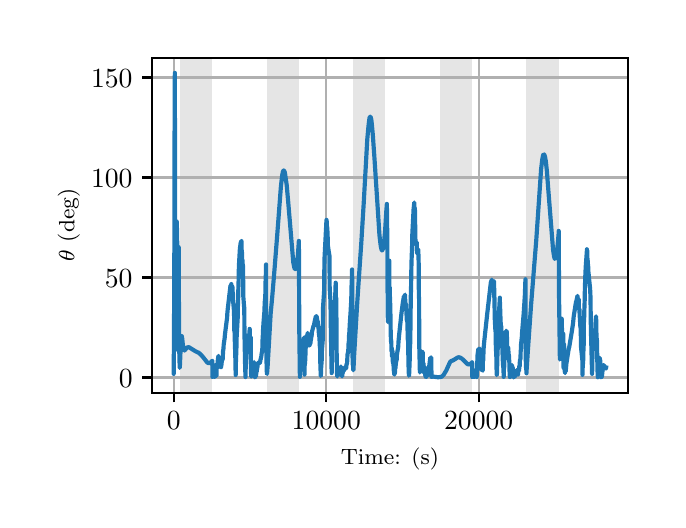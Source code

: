 \begingroup%
\makeatletter%
\begin{pgfpicture}%
\pgfpathrectangle{\pgfpointorigin}{\pgfqpoint{3.15in}{2.362in}}%
\pgfusepath{use as bounding box, clip}%
\begin{pgfscope}%
\pgfsetbuttcap%
\pgfsetmiterjoin%
\definecolor{currentfill}{rgb}{1.0,1.0,1.0}%
\pgfsetfillcolor{currentfill}%
\pgfsetlinewidth{0.0pt}%
\definecolor{currentstroke}{rgb}{1.0,1.0,1.0}%
\pgfsetstrokecolor{currentstroke}%
\pgfsetdash{}{0pt}%
\pgfpathmoveto{\pgfqpoint{0.0in}{0.0in}}%
\pgfpathlineto{\pgfqpoint{3.15in}{0.0in}}%
\pgfpathlineto{\pgfqpoint{3.15in}{2.362in}}%
\pgfpathlineto{\pgfqpoint{0.0in}{2.362in}}%
\pgfpathclose%
\pgfusepath{fill}%
\end{pgfscope}%
\begin{pgfscope}%
\pgfsetbuttcap%
\pgfsetmiterjoin%
\definecolor{currentfill}{rgb}{1.0,1.0,1.0}%
\pgfsetfillcolor{currentfill}%
\pgfsetlinewidth{0.0pt}%
\definecolor{currentstroke}{rgb}{0.0,0.0,0.0}%
\pgfsetstrokecolor{currentstroke}%
\pgfsetstrokeopacity{0.0}%
\pgfsetdash{}{0pt}%
\pgfpathmoveto{\pgfqpoint{0.622in}{0.537in}}%
\pgfpathlineto{\pgfqpoint{3.0in}{0.537in}}%
\pgfpathlineto{\pgfqpoint{3.0in}{2.212in}}%
\pgfpathlineto{\pgfqpoint{0.622in}{2.212in}}%
\pgfpathclose%
\pgfusepath{fill}%
\end{pgfscope}%
\begin{pgfscope}%
\pgfpathrectangle{\pgfqpoint{0.622in}{0.537in}}{\pgfqpoint{2.377in}{1.675in}}%
\pgfusepath{clip}%
\pgfsetbuttcap%
\pgfsetmiterjoin%
\definecolor{currentfill}{rgb}{0.502,0.502,0.502}%
\pgfsetfillcolor{currentfill}%
\pgfsetfillopacity{0.2}%
\pgfsetlinewidth{0.0pt}%
\definecolor{currentstroke}{rgb}{0.0,0.0,0.0}%
\pgfsetstrokecolor{currentstroke}%
\pgfsetstrokeopacity{0.2}%
\pgfsetdash{}{0pt}%
\pgfpathmoveto{\pgfqpoint{0.762in}{0.537in}}%
\pgfpathlineto{\pgfqpoint{0.762in}{2.212in}}%
\pgfpathlineto{\pgfqpoint{0.923in}{2.212in}}%
\pgfpathlineto{\pgfqpoint{0.923in}{0.537in}}%
\pgfpathclose%
\pgfusepath{fill}%
\end{pgfscope}%
\begin{pgfscope}%
\pgfpathrectangle{\pgfqpoint{0.622in}{0.537in}}{\pgfqpoint{2.377in}{1.675in}}%
\pgfusepath{clip}%
\pgfsetbuttcap%
\pgfsetmiterjoin%
\definecolor{currentfill}{rgb}{0.502,0.502,0.502}%
\pgfsetfillcolor{currentfill}%
\pgfsetfillopacity{0.2}%
\pgfsetlinewidth{0.0pt}%
\definecolor{currentstroke}{rgb}{0.0,0.0,0.0}%
\pgfsetstrokecolor{currentstroke}%
\pgfsetstrokeopacity{0.2}%
\pgfsetdash{}{0pt}%
\pgfpathmoveto{\pgfqpoint{1.195in}{0.537in}}%
\pgfpathlineto{\pgfqpoint{1.195in}{2.212in}}%
\pgfpathlineto{\pgfqpoint{1.356in}{2.212in}}%
\pgfpathlineto{\pgfqpoint{1.356in}{0.537in}}%
\pgfpathclose%
\pgfusepath{fill}%
\end{pgfscope}%
\begin{pgfscope}%
\pgfpathrectangle{\pgfqpoint{0.622in}{0.537in}}{\pgfqpoint{2.377in}{1.675in}}%
\pgfusepath{clip}%
\pgfsetbuttcap%
\pgfsetmiterjoin%
\definecolor{currentfill}{rgb}{0.502,0.502,0.502}%
\pgfsetfillcolor{currentfill}%
\pgfsetfillopacity{0.2}%
\pgfsetlinewidth{0.0pt}%
\definecolor{currentstroke}{rgb}{0.0,0.0,0.0}%
\pgfsetstrokecolor{currentstroke}%
\pgfsetstrokeopacity{0.2}%
\pgfsetdash{}{0pt}%
\pgfpathmoveto{\pgfqpoint{1.628in}{0.537in}}%
\pgfpathlineto{\pgfqpoint{1.628in}{2.212in}}%
\pgfpathlineto{\pgfqpoint{1.789in}{2.212in}}%
\pgfpathlineto{\pgfqpoint{1.789in}{0.537in}}%
\pgfpathclose%
\pgfusepath{fill}%
\end{pgfscope}%
\begin{pgfscope}%
\pgfpathrectangle{\pgfqpoint{0.622in}{0.537in}}{\pgfqpoint{2.377in}{1.675in}}%
\pgfusepath{clip}%
\pgfsetbuttcap%
\pgfsetmiterjoin%
\definecolor{currentfill}{rgb}{0.502,0.502,0.502}%
\pgfsetfillcolor{currentfill}%
\pgfsetfillopacity{0.2}%
\pgfsetlinewidth{0.0pt}%
\definecolor{currentstroke}{rgb}{0.0,0.0,0.0}%
\pgfsetstrokecolor{currentstroke}%
\pgfsetstrokeopacity{0.2}%
\pgfsetdash{}{0pt}%
\pgfpathmoveto{\pgfqpoint{2.061in}{0.537in}}%
\pgfpathlineto{\pgfqpoint{2.061in}{2.212in}}%
\pgfpathlineto{\pgfqpoint{2.222in}{2.212in}}%
\pgfpathlineto{\pgfqpoint{2.222in}{0.537in}}%
\pgfpathclose%
\pgfusepath{fill}%
\end{pgfscope}%
\begin{pgfscope}%
\pgfpathrectangle{\pgfqpoint{0.622in}{0.537in}}{\pgfqpoint{2.377in}{1.675in}}%
\pgfusepath{clip}%
\pgfsetbuttcap%
\pgfsetmiterjoin%
\definecolor{currentfill}{rgb}{0.502,0.502,0.502}%
\pgfsetfillcolor{currentfill}%
\pgfsetfillopacity{0.2}%
\pgfsetlinewidth{0.0pt}%
\definecolor{currentstroke}{rgb}{0.0,0.0,0.0}%
\pgfsetstrokecolor{currentstroke}%
\pgfsetstrokeopacity{0.2}%
\pgfsetdash{}{0pt}%
\pgfpathmoveto{\pgfqpoint{2.494in}{0.537in}}%
\pgfpathlineto{\pgfqpoint{2.494in}{2.212in}}%
\pgfpathlineto{\pgfqpoint{2.655in}{2.212in}}%
\pgfpathlineto{\pgfqpoint{2.655in}{0.537in}}%
\pgfpathclose%
\pgfusepath{fill}%
\end{pgfscope}%
\begin{pgfscope}%
\pgfpathrectangle{\pgfqpoint{0.622in}{0.537in}}{\pgfqpoint{2.377in}{1.675in}}%
\pgfusepath{clip}%
\pgfsetrectcap%
\pgfsetroundjoin%
\pgfsetlinewidth{0.803pt}%
\definecolor{currentstroke}{rgb}{0.69,0.69,0.69}%
\pgfsetstrokecolor{currentstroke}%
\pgfsetdash{}{0pt}%
\pgfpathmoveto{\pgfqpoint{0.73in}{0.537in}}%
\pgfpathlineto{\pgfqpoint{0.73in}{2.212in}}%
\pgfusepath{stroke}%
\end{pgfscope}%
\begin{pgfscope}%
\pgfsetbuttcap%
\pgfsetroundjoin%
\definecolor{currentfill}{rgb}{0.0,0.0,0.0}%
\pgfsetfillcolor{currentfill}%
\pgfsetlinewidth{0.803pt}%
\definecolor{currentstroke}{rgb}{0.0,0.0,0.0}%
\pgfsetstrokecolor{currentstroke}%
\pgfsetdash{}{0pt}%
\pgfsys@defobject{currentmarker}{\pgfqpoint{0.0in}{-0.049in}}{\pgfqpoint{0.0in}{0.0in}}{%
\pgfpathmoveto{\pgfqpoint{0.0in}{0.0in}}%
\pgfpathlineto{\pgfqpoint{0.0in}{-0.049in}}%
\pgfusepath{stroke,fill}%
}%
\begin{pgfscope}%
\pgfsys@transformshift{0.73in}{0.537in}%
\pgfsys@useobject{currentmarker}{}%
\end{pgfscope}%
\end{pgfscope}%
\begin{pgfscope}%
\definecolor{textcolor}{rgb}{0.0,0.0,0.0}%
\pgfsetstrokecolor{textcolor}%
\pgfsetfillcolor{textcolor}%
\pgftext[x=0.73in,y=0.44in,,top]{\color{textcolor}\rmfamily\fontsize{10.0}{12.0}\selectfont \(\displaystyle {0}\)}%
\end{pgfscope}%
\begin{pgfscope}%
\pgfpathrectangle{\pgfqpoint{0.622in}{0.537in}}{\pgfqpoint{2.377in}{1.675in}}%
\pgfusepath{clip}%
\pgfsetrectcap%
\pgfsetroundjoin%
\pgfsetlinewidth{0.803pt}%
\definecolor{currentstroke}{rgb}{0.69,0.69,0.69}%
\pgfsetstrokecolor{currentstroke}%
\pgfsetdash{}{0pt}%
\pgfpathmoveto{\pgfqpoint{1.493in}{0.537in}}%
\pgfpathlineto{\pgfqpoint{1.493in}{2.212in}}%
\pgfusepath{stroke}%
\end{pgfscope}%
\begin{pgfscope}%
\pgfsetbuttcap%
\pgfsetroundjoin%
\definecolor{currentfill}{rgb}{0.0,0.0,0.0}%
\pgfsetfillcolor{currentfill}%
\pgfsetlinewidth{0.803pt}%
\definecolor{currentstroke}{rgb}{0.0,0.0,0.0}%
\pgfsetstrokecolor{currentstroke}%
\pgfsetdash{}{0pt}%
\pgfsys@defobject{currentmarker}{\pgfqpoint{0.0in}{-0.049in}}{\pgfqpoint{0.0in}{0.0in}}{%
\pgfpathmoveto{\pgfqpoint{0.0in}{0.0in}}%
\pgfpathlineto{\pgfqpoint{0.0in}{-0.049in}}%
\pgfusepath{stroke,fill}%
}%
\begin{pgfscope}%
\pgfsys@transformshift{1.493in}{0.537in}%
\pgfsys@useobject{currentmarker}{}%
\end{pgfscope}%
\end{pgfscope}%
\begin{pgfscope}%
\definecolor{textcolor}{rgb}{0.0,0.0,0.0}%
\pgfsetstrokecolor{textcolor}%
\pgfsetfillcolor{textcolor}%
\pgftext[x=1.493in,y=0.44in,,top]{\color{textcolor}\rmfamily\fontsize{10.0}{12.0}\selectfont \(\displaystyle {10000}\)}%
\end{pgfscope}%
\begin{pgfscope}%
\pgfpathrectangle{\pgfqpoint{0.622in}{0.537in}}{\pgfqpoint{2.377in}{1.675in}}%
\pgfusepath{clip}%
\pgfsetrectcap%
\pgfsetroundjoin%
\pgfsetlinewidth{0.803pt}%
\definecolor{currentstroke}{rgb}{0.69,0.69,0.69}%
\pgfsetstrokecolor{currentstroke}%
\pgfsetdash{}{0pt}%
\pgfpathmoveto{\pgfqpoint{2.255in}{0.537in}}%
\pgfpathlineto{\pgfqpoint{2.255in}{2.212in}}%
\pgfusepath{stroke}%
\end{pgfscope}%
\begin{pgfscope}%
\pgfsetbuttcap%
\pgfsetroundjoin%
\definecolor{currentfill}{rgb}{0.0,0.0,0.0}%
\pgfsetfillcolor{currentfill}%
\pgfsetlinewidth{0.803pt}%
\definecolor{currentstroke}{rgb}{0.0,0.0,0.0}%
\pgfsetstrokecolor{currentstroke}%
\pgfsetdash{}{0pt}%
\pgfsys@defobject{currentmarker}{\pgfqpoint{0.0in}{-0.049in}}{\pgfqpoint{0.0in}{0.0in}}{%
\pgfpathmoveto{\pgfqpoint{0.0in}{0.0in}}%
\pgfpathlineto{\pgfqpoint{0.0in}{-0.049in}}%
\pgfusepath{stroke,fill}%
}%
\begin{pgfscope}%
\pgfsys@transformshift{2.255in}{0.537in}%
\pgfsys@useobject{currentmarker}{}%
\end{pgfscope}%
\end{pgfscope}%
\begin{pgfscope}%
\definecolor{textcolor}{rgb}{0.0,0.0,0.0}%
\pgfsetstrokecolor{textcolor}%
\pgfsetfillcolor{textcolor}%
\pgftext[x=2.255in,y=0.44in,,top]{\color{textcolor}\rmfamily\fontsize{10.0}{12.0}\selectfont \(\displaystyle {20000}\)}%
\end{pgfscope}%
\begin{pgfscope}%
\definecolor{textcolor}{rgb}{0.0,0.0,0.0}%
\pgfsetstrokecolor{textcolor}%
\pgfsetfillcolor{textcolor}%
\pgftext[x=1.811in,y=0.261in,,top]{\color{textcolor}\rmfamily\fontsize{8.0}{9.6}\selectfont Time: (s)}%
\end{pgfscope}%
\begin{pgfscope}%
\pgfpathrectangle{\pgfqpoint{0.622in}{0.537in}}{\pgfqpoint{2.377in}{1.675in}}%
\pgfusepath{clip}%
\pgfsetrectcap%
\pgfsetroundjoin%
\pgfsetlinewidth{0.803pt}%
\definecolor{currentstroke}{rgb}{0.69,0.69,0.69}%
\pgfsetstrokecolor{currentstroke}%
\pgfsetdash{}{0pt}%
\pgfpathmoveto{\pgfqpoint{0.622in}{0.613in}}%
\pgfpathlineto{\pgfqpoint{3.0in}{0.613in}}%
\pgfusepath{stroke}%
\end{pgfscope}%
\begin{pgfscope}%
\pgfsetbuttcap%
\pgfsetroundjoin%
\definecolor{currentfill}{rgb}{0.0,0.0,0.0}%
\pgfsetfillcolor{currentfill}%
\pgfsetlinewidth{0.803pt}%
\definecolor{currentstroke}{rgb}{0.0,0.0,0.0}%
\pgfsetstrokecolor{currentstroke}%
\pgfsetdash{}{0pt}%
\pgfsys@defobject{currentmarker}{\pgfqpoint{-0.049in}{0.0in}}{\pgfqpoint{-0.0in}{0.0in}}{%
\pgfpathmoveto{\pgfqpoint{-0.0in}{0.0in}}%
\pgfpathlineto{\pgfqpoint{-0.049in}{0.0in}}%
\pgfusepath{stroke,fill}%
}%
\begin{pgfscope}%
\pgfsys@transformshift{0.622in}{0.613in}%
\pgfsys@useobject{currentmarker}{}%
\end{pgfscope}%
\end{pgfscope}%
\begin{pgfscope}%
\definecolor{textcolor}{rgb}{0.0,0.0,0.0}%
\pgfsetstrokecolor{textcolor}%
\pgfsetfillcolor{textcolor}%
\pgftext[x=0.456in, y=0.565in, left, base]{\color{textcolor}\rmfamily\fontsize{10.0}{12.0}\selectfont \(\displaystyle {0}\)}%
\end{pgfscope}%
\begin{pgfscope}%
\pgfpathrectangle{\pgfqpoint{0.622in}{0.537in}}{\pgfqpoint{2.377in}{1.675in}}%
\pgfusepath{clip}%
\pgfsetrectcap%
\pgfsetroundjoin%
\pgfsetlinewidth{0.803pt}%
\definecolor{currentstroke}{rgb}{0.69,0.69,0.69}%
\pgfsetstrokecolor{currentstroke}%
\pgfsetdash{}{0pt}%
\pgfpathmoveto{\pgfqpoint{0.622in}{1.113in}}%
\pgfpathlineto{\pgfqpoint{3.0in}{1.113in}}%
\pgfusepath{stroke}%
\end{pgfscope}%
\begin{pgfscope}%
\pgfsetbuttcap%
\pgfsetroundjoin%
\definecolor{currentfill}{rgb}{0.0,0.0,0.0}%
\pgfsetfillcolor{currentfill}%
\pgfsetlinewidth{0.803pt}%
\definecolor{currentstroke}{rgb}{0.0,0.0,0.0}%
\pgfsetstrokecolor{currentstroke}%
\pgfsetdash{}{0pt}%
\pgfsys@defobject{currentmarker}{\pgfqpoint{-0.049in}{0.0in}}{\pgfqpoint{-0.0in}{0.0in}}{%
\pgfpathmoveto{\pgfqpoint{-0.0in}{0.0in}}%
\pgfpathlineto{\pgfqpoint{-0.049in}{0.0in}}%
\pgfusepath{stroke,fill}%
}%
\begin{pgfscope}%
\pgfsys@transformshift{0.622in}{1.113in}%
\pgfsys@useobject{currentmarker}{}%
\end{pgfscope}%
\end{pgfscope}%
\begin{pgfscope}%
\definecolor{textcolor}{rgb}{0.0,0.0,0.0}%
\pgfsetstrokecolor{textcolor}%
\pgfsetfillcolor{textcolor}%
\pgftext[x=0.386in, y=1.065in, left, base]{\color{textcolor}\rmfamily\fontsize{10.0}{12.0}\selectfont \(\displaystyle {50}\)}%
\end{pgfscope}%
\begin{pgfscope}%
\pgfpathrectangle{\pgfqpoint{0.622in}{0.537in}}{\pgfqpoint{2.377in}{1.675in}}%
\pgfusepath{clip}%
\pgfsetrectcap%
\pgfsetroundjoin%
\pgfsetlinewidth{0.803pt}%
\definecolor{currentstroke}{rgb}{0.69,0.69,0.69}%
\pgfsetstrokecolor{currentstroke}%
\pgfsetdash{}{0pt}%
\pgfpathmoveto{\pgfqpoint{0.622in}{1.613in}}%
\pgfpathlineto{\pgfqpoint{3.0in}{1.613in}}%
\pgfusepath{stroke}%
\end{pgfscope}%
\begin{pgfscope}%
\pgfsetbuttcap%
\pgfsetroundjoin%
\definecolor{currentfill}{rgb}{0.0,0.0,0.0}%
\pgfsetfillcolor{currentfill}%
\pgfsetlinewidth{0.803pt}%
\definecolor{currentstroke}{rgb}{0.0,0.0,0.0}%
\pgfsetstrokecolor{currentstroke}%
\pgfsetdash{}{0pt}%
\pgfsys@defobject{currentmarker}{\pgfqpoint{-0.049in}{0.0in}}{\pgfqpoint{-0.0in}{0.0in}}{%
\pgfpathmoveto{\pgfqpoint{-0.0in}{0.0in}}%
\pgfpathlineto{\pgfqpoint{-0.049in}{0.0in}}%
\pgfusepath{stroke,fill}%
}%
\begin{pgfscope}%
\pgfsys@transformshift{0.622in}{1.613in}%
\pgfsys@useobject{currentmarker}{}%
\end{pgfscope}%
\end{pgfscope}%
\begin{pgfscope}%
\definecolor{textcolor}{rgb}{0.0,0.0,0.0}%
\pgfsetstrokecolor{textcolor}%
\pgfsetfillcolor{textcolor}%
\pgftext[x=0.317in, y=1.565in, left, base]{\color{textcolor}\rmfamily\fontsize{10.0}{12.0}\selectfont \(\displaystyle {100}\)}%
\end{pgfscope}%
\begin{pgfscope}%
\pgfpathrectangle{\pgfqpoint{0.622in}{0.537in}}{\pgfqpoint{2.377in}{1.675in}}%
\pgfusepath{clip}%
\pgfsetrectcap%
\pgfsetroundjoin%
\pgfsetlinewidth{0.803pt}%
\definecolor{currentstroke}{rgb}{0.69,0.69,0.69}%
\pgfsetstrokecolor{currentstroke}%
\pgfsetdash{}{0pt}%
\pgfpathmoveto{\pgfqpoint{0.622in}{2.113in}}%
\pgfpathlineto{\pgfqpoint{3.0in}{2.113in}}%
\pgfusepath{stroke}%
\end{pgfscope}%
\begin{pgfscope}%
\pgfsetbuttcap%
\pgfsetroundjoin%
\definecolor{currentfill}{rgb}{0.0,0.0,0.0}%
\pgfsetfillcolor{currentfill}%
\pgfsetlinewidth{0.803pt}%
\definecolor{currentstroke}{rgb}{0.0,0.0,0.0}%
\pgfsetstrokecolor{currentstroke}%
\pgfsetdash{}{0pt}%
\pgfsys@defobject{currentmarker}{\pgfqpoint{-0.049in}{0.0in}}{\pgfqpoint{-0.0in}{0.0in}}{%
\pgfpathmoveto{\pgfqpoint{-0.0in}{0.0in}}%
\pgfpathlineto{\pgfqpoint{-0.049in}{0.0in}}%
\pgfusepath{stroke,fill}%
}%
\begin{pgfscope}%
\pgfsys@transformshift{0.622in}{2.113in}%
\pgfsys@useobject{currentmarker}{}%
\end{pgfscope}%
\end{pgfscope}%
\begin{pgfscope}%
\definecolor{textcolor}{rgb}{0.0,0.0,0.0}%
\pgfsetstrokecolor{textcolor}%
\pgfsetfillcolor{textcolor}%
\pgftext[x=0.317in, y=2.065in, left, base]{\color{textcolor}\rmfamily\fontsize{10.0}{12.0}\selectfont \(\displaystyle {150}\)}%
\end{pgfscope}%
\begin{pgfscope}%
\definecolor{textcolor}{rgb}{0.0,0.0,0.0}%
\pgfsetstrokecolor{textcolor}%
\pgfsetfillcolor{textcolor}%
\pgftext[x=0.261in,y=1.375in,,bottom,rotate=90.0]{\color{textcolor}\rmfamily\fontsize{8.0}{9.6}\selectfont \(\displaystyle \theta\) (deg)}%
\end{pgfscope}%
\begin{pgfscope}%
\pgfpathrectangle{\pgfqpoint{0.622in}{0.537in}}{\pgfqpoint{2.377in}{1.675in}}%
\pgfusepath{clip}%
\pgfsetrectcap%
\pgfsetroundjoin%
\pgfsetlinewidth{1.506pt}%
\definecolor{currentstroke}{rgb}{0.122,0.467,0.706}%
\pgfsetstrokecolor{currentstroke}%
\pgfsetdash{}{0pt}%
\pgfpathmoveto{\pgfqpoint{0.73in}{0.681in}}%
\pgfpathlineto{\pgfqpoint{0.73in}{0.631in}}%
\pgfpathlineto{\pgfqpoint{0.731in}{0.757in}}%
\pgfpathlineto{\pgfqpoint{0.733in}{1.097in}}%
\pgfpathlineto{\pgfqpoint{0.735in}{2.074in}}%
\pgfpathlineto{\pgfqpoint{0.736in}{2.136in}}%
\pgfpathlineto{\pgfqpoint{0.736in}{2.125in}}%
\pgfpathlineto{\pgfqpoint{0.736in}{2.04in}}%
\pgfpathlineto{\pgfqpoint{0.738in}{0.751in}}%
\pgfpathlineto{\pgfqpoint{0.739in}{0.87in}}%
\pgfpathlineto{\pgfqpoint{0.74in}{1.026in}}%
\pgfpathlineto{\pgfqpoint{0.74in}{1.023in}}%
\pgfpathlineto{\pgfqpoint{0.741in}{1.026in}}%
\pgfpathlineto{\pgfqpoint{0.741in}{1.037in}}%
\pgfpathlineto{\pgfqpoint{0.744in}{1.381in}}%
\pgfpathlineto{\pgfqpoint{0.744in}{1.306in}}%
\pgfpathlineto{\pgfqpoint{0.744in}{1.292in}}%
\pgfpathlineto{\pgfqpoint{0.745in}{1.348in}}%
\pgfpathlineto{\pgfqpoint{0.745in}{1.393in}}%
\pgfpathlineto{\pgfqpoint{0.746in}{1.321in}}%
\pgfpathlineto{\pgfqpoint{0.746in}{1.299in}}%
\pgfpathlineto{\pgfqpoint{0.746in}{1.361in}}%
\pgfpathlineto{\pgfqpoint{0.746in}{1.37in}}%
\pgfpathlineto{\pgfqpoint{0.747in}{1.322in}}%
\pgfpathlineto{\pgfqpoint{0.749in}{1.205in}}%
\pgfpathlineto{\pgfqpoint{0.75in}{1.179in}}%
\pgfpathlineto{\pgfqpoint{0.751in}{1.108in}}%
\pgfpathlineto{\pgfqpoint{0.751in}{1.109in}}%
\pgfpathlineto{\pgfqpoint{0.751in}{1.11in}}%
\pgfpathlineto{\pgfqpoint{0.752in}{1.155in}}%
\pgfpathlineto{\pgfqpoint{0.754in}{1.227in}}%
\pgfpathlineto{\pgfqpoint{0.755in}{1.265in}}%
\pgfpathlineto{\pgfqpoint{0.757in}{0.805in}}%
\pgfpathlineto{\pgfqpoint{0.759in}{0.692in}}%
\pgfpathlineto{\pgfqpoint{0.759in}{0.692in}}%
\pgfpathlineto{\pgfqpoint{0.76in}{0.68in}}%
\pgfpathlineto{\pgfqpoint{0.76in}{0.661in}}%
\pgfpathlineto{\pgfqpoint{0.761in}{0.669in}}%
\pgfpathlineto{\pgfqpoint{0.767in}{0.81in}}%
\pgfpathlineto{\pgfqpoint{0.769in}{0.821in}}%
\pgfpathlineto{\pgfqpoint{0.77in}{0.82in}}%
\pgfpathlineto{\pgfqpoint{0.772in}{0.813in}}%
\pgfpathlineto{\pgfqpoint{0.776in}{0.776in}}%
\pgfpathlineto{\pgfqpoint{0.78in}{0.754in}}%
\pgfpathlineto{\pgfqpoint{0.783in}{0.748in}}%
\pgfpathlineto{\pgfqpoint{0.784in}{0.748in}}%
\pgfpathlineto{\pgfqpoint{0.787in}{0.751in}}%
\pgfpathlineto{\pgfqpoint{0.797in}{0.763in}}%
\pgfpathlineto{\pgfqpoint{0.802in}{0.764in}}%
\pgfpathlineto{\pgfqpoint{0.807in}{0.764in}}%
\pgfpathlineto{\pgfqpoint{0.813in}{0.76in}}%
\pgfpathlineto{\pgfqpoint{0.841in}{0.743in}}%
\pgfpathlineto{\pgfqpoint{0.856in}{0.736in}}%
\pgfpathlineto{\pgfqpoint{0.865in}{0.728in}}%
\pgfpathlineto{\pgfqpoint{0.875in}{0.717in}}%
\pgfpathlineto{\pgfqpoint{0.898in}{0.688in}}%
\pgfpathlineto{\pgfqpoint{0.903in}{0.685in}}%
\pgfpathlineto{\pgfqpoint{0.908in}{0.685in}}%
\pgfpathlineto{\pgfqpoint{0.913in}{0.687in}}%
\pgfpathlineto{\pgfqpoint{0.919in}{0.693in}}%
\pgfpathlineto{\pgfqpoint{0.923in}{0.697in}}%
\pgfpathlineto{\pgfqpoint{0.924in}{0.615in}}%
\pgfpathlineto{\pgfqpoint{0.926in}{0.617in}}%
\pgfpathlineto{\pgfqpoint{0.93in}{0.618in}}%
\pgfpathlineto{\pgfqpoint{0.931in}{0.619in}}%
\pgfpathlineto{\pgfqpoint{0.931in}{0.618in}}%
\pgfpathlineto{\pgfqpoint{0.931in}{0.617in}}%
\pgfpathlineto{\pgfqpoint{0.932in}{0.618in}}%
\pgfpathlineto{\pgfqpoint{0.934in}{0.618in}}%
\pgfpathlineto{\pgfqpoint{0.934in}{0.617in}}%
\pgfpathlineto{\pgfqpoint{0.934in}{0.616in}}%
\pgfpathlineto{\pgfqpoint{0.935in}{0.63in}}%
\pgfpathlineto{\pgfqpoint{0.935in}{0.629in}}%
\pgfpathlineto{\pgfqpoint{0.937in}{0.62in}}%
\pgfpathlineto{\pgfqpoint{0.937in}{0.62in}}%
\pgfpathlineto{\pgfqpoint{0.938in}{0.621in}}%
\pgfpathlineto{\pgfqpoint{0.939in}{0.644in}}%
\pgfpathlineto{\pgfqpoint{0.939in}{0.645in}}%
\pgfpathlineto{\pgfqpoint{0.94in}{0.675in}}%
\pgfpathlineto{\pgfqpoint{0.94in}{0.66in}}%
\pgfpathlineto{\pgfqpoint{0.94in}{0.661in}}%
\pgfpathlineto{\pgfqpoint{0.94in}{0.658in}}%
\pgfpathlineto{\pgfqpoint{0.942in}{0.629in}}%
\pgfpathlineto{\pgfqpoint{0.944in}{0.621in}}%
\pgfpathlineto{\pgfqpoint{0.945in}{0.659in}}%
\pgfpathlineto{\pgfqpoint{0.947in}{0.661in}}%
\pgfpathlineto{\pgfqpoint{0.948in}{0.678in}}%
\pgfpathlineto{\pgfqpoint{0.95in}{0.686in}}%
\pgfpathlineto{\pgfqpoint{0.951in}{0.704in}}%
\pgfpathlineto{\pgfqpoint{0.954in}{0.721in}}%
\pgfpathlineto{\pgfqpoint{0.954in}{0.709in}}%
\pgfpathlineto{\pgfqpoint{0.955in}{0.712in}}%
\pgfpathlineto{\pgfqpoint{0.956in}{0.717in}}%
\pgfpathlineto{\pgfqpoint{0.957in}{0.705in}}%
\pgfpathlineto{\pgfqpoint{0.958in}{0.708in}}%
\pgfpathlineto{\pgfqpoint{0.958in}{0.708in}}%
\pgfpathlineto{\pgfqpoint{0.958in}{0.696in}}%
\pgfpathlineto{\pgfqpoint{0.959in}{0.698in}}%
\pgfpathlineto{\pgfqpoint{0.959in}{0.699in}}%
\pgfpathlineto{\pgfqpoint{0.961in}{0.675in}}%
\pgfpathlineto{\pgfqpoint{0.962in}{0.675in}}%
\pgfpathlineto{\pgfqpoint{0.963in}{0.67in}}%
\pgfpathlineto{\pgfqpoint{0.963in}{0.67in}}%
\pgfpathlineto{\pgfqpoint{0.964in}{0.666in}}%
\pgfpathlineto{\pgfqpoint{0.967in}{0.664in}}%
\pgfpathlineto{\pgfqpoint{0.968in}{0.676in}}%
\pgfpathlineto{\pgfqpoint{0.969in}{0.676in}}%
\pgfpathlineto{\pgfqpoint{0.97in}{0.689in}}%
\pgfpathlineto{\pgfqpoint{0.97in}{0.689in}}%
\pgfpathlineto{\pgfqpoint{0.971in}{0.698in}}%
\pgfpathlineto{\pgfqpoint{0.975in}{0.704in}}%
\pgfpathlineto{\pgfqpoint{0.977in}{0.746in}}%
\pgfpathlineto{\pgfqpoint{0.979in}{0.757in}}%
\pgfpathlineto{\pgfqpoint{0.98in}{0.776in}}%
\pgfpathlineto{\pgfqpoint{0.985in}{0.811in}}%
\pgfpathlineto{\pgfqpoint{0.986in}{0.825in}}%
\pgfpathlineto{\pgfqpoint{0.995in}{0.896in}}%
\pgfpathlineto{\pgfqpoint{0.997in}{0.91in}}%
\pgfpathlineto{\pgfqpoint{0.998in}{0.93in}}%
\pgfpathlineto{\pgfqpoint{1.0in}{0.952in}}%
\pgfpathlineto{\pgfqpoint{1.014in}{1.073in}}%
\pgfpathlineto{\pgfqpoint{1.014in}{1.066in}}%
\pgfpathlineto{\pgfqpoint{1.015in}{1.068in}}%
\pgfpathlineto{\pgfqpoint{1.017in}{1.076in}}%
\pgfpathlineto{\pgfqpoint{1.017in}{1.071in}}%
\pgfpathlineto{\pgfqpoint{1.018in}{1.077in}}%
\pgfpathlineto{\pgfqpoint{1.018in}{1.08in}}%
\pgfpathlineto{\pgfqpoint{1.019in}{1.064in}}%
\pgfpathlineto{\pgfqpoint{1.022in}{1.072in}}%
\pgfpathlineto{\pgfqpoint{1.022in}{1.061in}}%
\pgfpathlineto{\pgfqpoint{1.023in}{1.065in}}%
\pgfpathlineto{\pgfqpoint{1.024in}{1.067in}}%
\pgfpathlineto{\pgfqpoint{1.024in}{1.037in}}%
\pgfpathlineto{\pgfqpoint{1.025in}{1.038in}}%
\pgfpathlineto{\pgfqpoint{1.026in}{1.038in}}%
\pgfpathlineto{\pgfqpoint{1.028in}{0.984in}}%
\pgfpathlineto{\pgfqpoint{1.029in}{0.98in}}%
\pgfpathlineto{\pgfqpoint{1.03in}{0.958in}}%
\pgfpathlineto{\pgfqpoint{1.031in}{0.955in}}%
\pgfpathlineto{\pgfqpoint{1.032in}{0.926in}}%
\pgfpathlineto{\pgfqpoint{1.032in}{0.924in}}%
\pgfpathlineto{\pgfqpoint{1.033in}{0.849in}}%
\pgfpathlineto{\pgfqpoint{1.035in}{0.836in}}%
\pgfpathlineto{\pgfqpoint{1.036in}{0.78in}}%
\pgfpathlineto{\pgfqpoint{1.036in}{0.773in}}%
\pgfpathlineto{\pgfqpoint{1.038in}{0.735in}}%
\pgfpathlineto{\pgfqpoint{1.038in}{0.726in}}%
\pgfpathlineto{\pgfqpoint{1.04in}{0.625in}}%
\pgfpathlineto{\pgfqpoint{1.04in}{0.626in}}%
\pgfpathlineto{\pgfqpoint{1.041in}{0.686in}}%
\pgfpathlineto{\pgfqpoint{1.044in}{0.768in}}%
\pgfpathlineto{\pgfqpoint{1.045in}{0.819in}}%
\pgfpathlineto{\pgfqpoint{1.05in}{0.909in}}%
\pgfpathlineto{\pgfqpoint{1.051in}{0.97in}}%
\pgfpathlineto{\pgfqpoint{1.052in}{0.986in}}%
\pgfpathlineto{\pgfqpoint{1.053in}{1.043in}}%
\pgfpathlineto{\pgfqpoint{1.055in}{1.109in}}%
\pgfpathlineto{\pgfqpoint{1.056in}{1.168in}}%
\pgfpathlineto{\pgfqpoint{1.061in}{1.256in}}%
\pgfpathlineto{\pgfqpoint{1.065in}{1.286in}}%
\pgfpathlineto{\pgfqpoint{1.068in}{1.295in}}%
\pgfpathlineto{\pgfqpoint{1.069in}{1.295in}}%
\pgfpathlineto{\pgfqpoint{1.069in}{1.244in}}%
\pgfpathlineto{\pgfqpoint{1.07in}{1.247in}}%
\pgfpathlineto{\pgfqpoint{1.071in}{1.249in}}%
\pgfpathlineto{\pgfqpoint{1.072in}{1.202in}}%
\pgfpathlineto{\pgfqpoint{1.074in}{1.199in}}%
\pgfpathlineto{\pgfqpoint{1.075in}{1.18in}}%
\pgfpathlineto{\pgfqpoint{1.077in}{1.168in}}%
\pgfpathlineto{\pgfqpoint{1.078in}{1.02in}}%
\pgfpathlineto{\pgfqpoint{1.082in}{0.967in}}%
\pgfpathlineto{\pgfqpoint{1.083in}{0.963in}}%
\pgfpathlineto{\pgfqpoint{1.084in}{0.829in}}%
\pgfpathlineto{\pgfqpoint{1.087in}{0.682in}}%
\pgfpathlineto{\pgfqpoint{1.089in}{0.615in}}%
\pgfpathlineto{\pgfqpoint{1.089in}{0.616in}}%
\pgfpathlineto{\pgfqpoint{1.091in}{0.7in}}%
\pgfpathlineto{\pgfqpoint{1.097in}{0.823in}}%
\pgfpathlineto{\pgfqpoint{1.098in}{0.822in}}%
\pgfpathlineto{\pgfqpoint{1.098in}{0.822in}}%
\pgfpathlineto{\pgfqpoint{1.099in}{0.819in}}%
\pgfpathlineto{\pgfqpoint{1.1in}{0.819in}}%
\pgfpathlineto{\pgfqpoint{1.102in}{0.747in}}%
\pgfpathlineto{\pgfqpoint{1.102in}{0.748in}}%
\pgfpathlineto{\pgfqpoint{1.102in}{0.747in}}%
\pgfpathlineto{\pgfqpoint{1.104in}{0.785in}}%
\pgfpathlineto{\pgfqpoint{1.106in}{0.825in}}%
\pgfpathlineto{\pgfqpoint{1.106in}{0.813in}}%
\pgfpathlineto{\pgfqpoint{1.107in}{0.798in}}%
\pgfpathlineto{\pgfqpoint{1.107in}{0.807in}}%
\pgfpathlineto{\pgfqpoint{1.11in}{0.856in}}%
\pgfpathlineto{\pgfqpoint{1.111in}{0.799in}}%
\pgfpathlineto{\pgfqpoint{1.112in}{0.802in}}%
\pgfpathlineto{\pgfqpoint{1.115in}{0.816in}}%
\pgfpathlineto{\pgfqpoint{1.116in}{0.641in}}%
\pgfpathlineto{\pgfqpoint{1.118in}{0.617in}}%
\pgfpathlineto{\pgfqpoint{1.118in}{0.617in}}%
\pgfpathlineto{\pgfqpoint{1.119in}{0.621in}}%
\pgfpathlineto{\pgfqpoint{1.122in}{0.635in}}%
\pgfpathlineto{\pgfqpoint{1.122in}{0.636in}}%
\pgfpathlineto{\pgfqpoint{1.123in}{0.648in}}%
\pgfpathlineto{\pgfqpoint{1.126in}{0.668in}}%
\pgfpathlineto{\pgfqpoint{1.126in}{0.664in}}%
\pgfpathlineto{\pgfqpoint{1.126in}{0.659in}}%
\pgfpathlineto{\pgfqpoint{1.127in}{0.669in}}%
\pgfpathlineto{\pgfqpoint{1.127in}{0.663in}}%
\pgfpathlineto{\pgfqpoint{1.13in}{0.687in}}%
\pgfpathlineto{\pgfqpoint{1.13in}{0.672in}}%
\pgfpathlineto{\pgfqpoint{1.131in}{0.684in}}%
\pgfpathlineto{\pgfqpoint{1.132in}{0.69in}}%
\pgfpathlineto{\pgfqpoint{1.132in}{0.658in}}%
\pgfpathlineto{\pgfqpoint{1.133in}{0.667in}}%
\pgfpathlineto{\pgfqpoint{1.134in}{0.673in}}%
\pgfpathlineto{\pgfqpoint{1.135in}{0.619in}}%
\pgfpathlineto{\pgfqpoint{1.136in}{0.614in}}%
\pgfpathlineto{\pgfqpoint{1.137in}{0.615in}}%
\pgfpathlineto{\pgfqpoint{1.139in}{0.62in}}%
\pgfpathlineto{\pgfqpoint{1.139in}{0.62in}}%
\pgfpathlineto{\pgfqpoint{1.141in}{0.619in}}%
\pgfpathlineto{\pgfqpoint{1.142in}{0.619in}}%
\pgfpathlineto{\pgfqpoint{1.143in}{0.64in}}%
\pgfpathlineto{\pgfqpoint{1.145in}{0.642in}}%
\pgfpathlineto{\pgfqpoint{1.146in}{0.653in}}%
\pgfpathlineto{\pgfqpoint{1.147in}{0.654in}}%
\pgfpathlineto{\pgfqpoint{1.148in}{0.664in}}%
\pgfpathlineto{\pgfqpoint{1.149in}{0.665in}}%
\pgfpathlineto{\pgfqpoint{1.15in}{0.677in}}%
\pgfpathlineto{\pgfqpoint{1.151in}{0.679in}}%
\pgfpathlineto{\pgfqpoint{1.152in}{0.682in}}%
\pgfpathlineto{\pgfqpoint{1.154in}{0.687in}}%
\pgfpathlineto{\pgfqpoint{1.155in}{0.688in}}%
\pgfpathlineto{\pgfqpoint{1.155in}{0.683in}}%
\pgfpathlineto{\pgfqpoint{1.156in}{0.685in}}%
\pgfpathlineto{\pgfqpoint{1.156in}{0.686in}}%
\pgfpathlineto{\pgfqpoint{1.157in}{0.683in}}%
\pgfpathlineto{\pgfqpoint{1.158in}{0.685in}}%
\pgfpathlineto{\pgfqpoint{1.158in}{0.686in}}%
\pgfpathlineto{\pgfqpoint{1.158in}{0.685in}}%
\pgfpathlineto{\pgfqpoint{1.159in}{0.685in}}%
\pgfpathlineto{\pgfqpoint{1.162in}{0.689in}}%
\pgfpathlineto{\pgfqpoint{1.163in}{0.696in}}%
\pgfpathlineto{\pgfqpoint{1.163in}{0.696in}}%
\pgfpathlineto{\pgfqpoint{1.164in}{0.702in}}%
\pgfpathlineto{\pgfqpoint{1.165in}{0.703in}}%
\pgfpathlineto{\pgfqpoint{1.166in}{0.711in}}%
\pgfpathlineto{\pgfqpoint{1.168in}{0.717in}}%
\pgfpathlineto{\pgfqpoint{1.17in}{0.734in}}%
\pgfpathlineto{\pgfqpoint{1.173in}{0.746in}}%
\pgfpathlineto{\pgfqpoint{1.174in}{0.791in}}%
\pgfpathlineto{\pgfqpoint{1.174in}{0.794in}}%
\pgfpathlineto{\pgfqpoint{1.176in}{0.827in}}%
\pgfpathlineto{\pgfqpoint{1.177in}{0.853in}}%
\pgfpathlineto{\pgfqpoint{1.179in}{0.885in}}%
\pgfpathlineto{\pgfqpoint{1.184in}{0.947in}}%
\pgfpathlineto{\pgfqpoint{1.185in}{0.987in}}%
\pgfpathlineto{\pgfqpoint{1.188in}{1.016in}}%
\pgfpathlineto{\pgfqpoint{1.189in}{1.064in}}%
\pgfpathlineto{\pgfqpoint{1.189in}{1.07in}}%
\pgfpathlineto{\pgfqpoint{1.19in}{1.116in}}%
\pgfpathlineto{\pgfqpoint{1.192in}{1.14in}}%
\pgfpathlineto{\pgfqpoint{1.192in}{1.178in}}%
\pgfpathlineto{\pgfqpoint{1.192in}{0.982in}}%
\pgfpathlineto{\pgfqpoint{1.194in}{0.7in}}%
\pgfpathlineto{\pgfqpoint{1.196in}{0.633in}}%
\pgfpathlineto{\pgfqpoint{1.197in}{0.631in}}%
\pgfpathlineto{\pgfqpoint{1.197in}{0.634in}}%
\pgfpathlineto{\pgfqpoint{1.2in}{0.674in}}%
\pgfpathlineto{\pgfqpoint{1.215in}{0.934in}}%
\pgfpathlineto{\pgfqpoint{1.222in}{1.007in}}%
\pgfpathlineto{\pgfqpoint{1.234in}{1.151in}}%
\pgfpathlineto{\pgfqpoint{1.248in}{1.329in}}%
\pgfpathlineto{\pgfqpoint{1.266in}{1.566in}}%
\pgfpathlineto{\pgfqpoint{1.272in}{1.62in}}%
\pgfpathlineto{\pgfqpoint{1.276in}{1.642in}}%
\pgfpathlineto{\pgfqpoint{1.279in}{1.648in}}%
\pgfpathlineto{\pgfqpoint{1.281in}{1.648in}}%
\pgfpathlineto{\pgfqpoint{1.283in}{1.645in}}%
\pgfpathlineto{\pgfqpoint{1.286in}{1.637in}}%
\pgfpathlineto{\pgfqpoint{1.289in}{1.617in}}%
\pgfpathlineto{\pgfqpoint{1.295in}{1.576in}}%
\pgfpathlineto{\pgfqpoint{1.302in}{1.498in}}%
\pgfpathlineto{\pgfqpoint{1.328in}{1.189in}}%
\pgfpathlineto{\pgfqpoint{1.333in}{1.163in}}%
\pgfpathlineto{\pgfqpoint{1.336in}{1.155in}}%
\pgfpathlineto{\pgfqpoint{1.338in}{1.155in}}%
\pgfpathlineto{\pgfqpoint{1.34in}{1.157in}}%
\pgfpathlineto{\pgfqpoint{1.343in}{1.165in}}%
\pgfpathlineto{\pgfqpoint{1.346in}{1.184in}}%
\pgfpathlineto{\pgfqpoint{1.351in}{1.223in}}%
\pgfpathlineto{\pgfqpoint{1.356in}{1.296in}}%
\pgfpathlineto{\pgfqpoint{1.358in}{0.852in}}%
\pgfpathlineto{\pgfqpoint{1.361in}{0.616in}}%
\pgfpathlineto{\pgfqpoint{1.361in}{0.636in}}%
\pgfpathlineto{\pgfqpoint{1.364in}{0.736in}}%
\pgfpathlineto{\pgfqpoint{1.365in}{0.734in}}%
\pgfpathlineto{\pgfqpoint{1.366in}{0.772in}}%
\pgfpathlineto{\pgfqpoint{1.366in}{0.757in}}%
\pgfpathlineto{\pgfqpoint{1.367in}{0.739in}}%
\pgfpathlineto{\pgfqpoint{1.367in}{0.742in}}%
\pgfpathlineto{\pgfqpoint{1.37in}{0.779in}}%
\pgfpathlineto{\pgfqpoint{1.37in}{0.755in}}%
\pgfpathlineto{\pgfqpoint{1.371in}{0.775in}}%
\pgfpathlineto{\pgfqpoint{1.372in}{0.798in}}%
\pgfpathlineto{\pgfqpoint{1.373in}{0.762in}}%
\pgfpathlineto{\pgfqpoint{1.374in}{0.781in}}%
\pgfpathlineto{\pgfqpoint{1.374in}{0.797in}}%
\pgfpathlineto{\pgfqpoint{1.375in}{0.757in}}%
\pgfpathlineto{\pgfqpoint{1.376in}{0.772in}}%
\pgfpathlineto{\pgfqpoint{1.376in}{0.774in}}%
\pgfpathlineto{\pgfqpoint{1.376in}{0.741in}}%
\pgfpathlineto{\pgfqpoint{1.377in}{0.753in}}%
\pgfpathlineto{\pgfqpoint{1.382in}{0.813in}}%
\pgfpathlineto{\pgfqpoint{1.384in}{0.63in}}%
\pgfpathlineto{\pgfqpoint{1.384in}{0.627in}}%
\pgfpathlineto{\pgfqpoint{1.384in}{0.639in}}%
\pgfpathlineto{\pgfqpoint{1.384in}{0.639in}}%
\pgfpathlineto{\pgfqpoint{1.384in}{0.639in}}%
\pgfpathlineto{\pgfqpoint{1.385in}{0.674in}}%
\pgfpathlineto{\pgfqpoint{1.387in}{0.687in}}%
\pgfpathlineto{\pgfqpoint{1.389in}{0.731in}}%
\pgfpathlineto{\pgfqpoint{1.39in}{0.761in}}%
\pgfpathlineto{\pgfqpoint{1.392in}{0.781in}}%
\pgfpathlineto{\pgfqpoint{1.396in}{0.824in}}%
\pgfpathlineto{\pgfqpoint{1.396in}{0.801in}}%
\pgfpathlineto{\pgfqpoint{1.397in}{0.811in}}%
\pgfpathlineto{\pgfqpoint{1.4in}{0.836in}}%
\pgfpathlineto{\pgfqpoint{1.401in}{0.787in}}%
\pgfpathlineto{\pgfqpoint{1.402in}{0.789in}}%
\pgfpathlineto{\pgfqpoint{1.405in}{0.804in}}%
\pgfpathlineto{\pgfqpoint{1.406in}{0.78in}}%
\pgfpathlineto{\pgfqpoint{1.406in}{0.78in}}%
\pgfpathlineto{\pgfqpoint{1.406in}{0.781in}}%
\pgfpathlineto{\pgfqpoint{1.406in}{0.774in}}%
\pgfpathlineto{\pgfqpoint{1.407in}{0.777in}}%
\pgfpathlineto{\pgfqpoint{1.408in}{0.778in}}%
\pgfpathlineto{\pgfqpoint{1.408in}{0.772in}}%
\pgfpathlineto{\pgfqpoint{1.409in}{0.774in}}%
\pgfpathlineto{\pgfqpoint{1.414in}{0.786in}}%
\pgfpathlineto{\pgfqpoint{1.415in}{0.796in}}%
\pgfpathlineto{\pgfqpoint{1.416in}{0.8in}}%
\pgfpathlineto{\pgfqpoint{1.417in}{0.809in}}%
\pgfpathlineto{\pgfqpoint{1.417in}{0.809in}}%
\pgfpathlineto{\pgfqpoint{1.419in}{0.819in}}%
\pgfpathlineto{\pgfqpoint{1.42in}{0.824in}}%
\pgfpathlineto{\pgfqpoint{1.421in}{0.839in}}%
\pgfpathlineto{\pgfqpoint{1.429in}{0.87in}}%
\pgfpathlineto{\pgfqpoint{1.432in}{0.874in}}%
\pgfpathlineto{\pgfqpoint{1.434in}{0.889in}}%
\pgfpathlineto{\pgfqpoint{1.441in}{0.919in}}%
\pgfpathlineto{\pgfqpoint{1.442in}{0.914in}}%
\pgfpathlineto{\pgfqpoint{1.443in}{0.916in}}%
\pgfpathlineto{\pgfqpoint{1.444in}{0.92in}}%
\pgfpathlineto{\pgfqpoint{1.444in}{0.913in}}%
\pgfpathlineto{\pgfqpoint{1.445in}{0.916in}}%
\pgfpathlineto{\pgfqpoint{1.446in}{0.917in}}%
\pgfpathlineto{\pgfqpoint{1.446in}{0.906in}}%
\pgfpathlineto{\pgfqpoint{1.447in}{0.907in}}%
\pgfpathlineto{\pgfqpoint{1.447in}{0.908in}}%
\pgfpathlineto{\pgfqpoint{1.448in}{0.894in}}%
\pgfpathlineto{\pgfqpoint{1.449in}{0.894in}}%
\pgfpathlineto{\pgfqpoint{1.45in}{0.895in}}%
\pgfpathlineto{\pgfqpoint{1.451in}{0.869in}}%
\pgfpathlineto{\pgfqpoint{1.453in}{0.867in}}%
\pgfpathlineto{\pgfqpoint{1.454in}{0.858in}}%
\pgfpathlineto{\pgfqpoint{1.455in}{0.856in}}%
\pgfpathlineto{\pgfqpoint{1.456in}{0.83in}}%
\pgfpathlineto{\pgfqpoint{1.458in}{0.823in}}%
\pgfpathlineto{\pgfqpoint{1.459in}{0.8in}}%
\pgfpathlineto{\pgfqpoint{1.46in}{0.794in}}%
\pgfpathlineto{\pgfqpoint{1.461in}{0.763in}}%
\pgfpathlineto{\pgfqpoint{1.462in}{0.76in}}%
\pgfpathlineto{\pgfqpoint{1.463in}{0.685in}}%
\pgfpathlineto{\pgfqpoint{1.464in}{0.676in}}%
\pgfpathlineto{\pgfqpoint{1.465in}{0.621in}}%
\pgfpathlineto{\pgfqpoint{1.466in}{0.623in}}%
\pgfpathlineto{\pgfqpoint{1.466in}{0.623in}}%
\pgfpathlineto{\pgfqpoint{1.467in}{0.656in}}%
\pgfpathlineto{\pgfqpoint{1.47in}{0.697in}}%
\pgfpathlineto{\pgfqpoint{1.471in}{0.745in}}%
\pgfpathlineto{\pgfqpoint{1.475in}{0.796in}}%
\pgfpathlineto{\pgfqpoint{1.476in}{0.906in}}%
\pgfpathlineto{\pgfqpoint{1.476in}{0.907in}}%
\pgfpathlineto{\pgfqpoint{1.477in}{0.966in}}%
\pgfpathlineto{\pgfqpoint{1.482in}{1.041in}}%
\pgfpathlineto{\pgfqpoint{1.483in}{1.13in}}%
\pgfpathlineto{\pgfqpoint{1.483in}{1.132in}}%
\pgfpathlineto{\pgfqpoint{1.484in}{1.205in}}%
\pgfpathlineto{\pgfqpoint{1.494in}{1.401in}}%
\pgfpathlineto{\pgfqpoint{1.494in}{1.385in}}%
\pgfpathlineto{\pgfqpoint{1.495in}{1.389in}}%
\pgfpathlineto{\pgfqpoint{1.495in}{1.396in}}%
\pgfpathlineto{\pgfqpoint{1.497in}{1.353in}}%
\pgfpathlineto{\pgfqpoint{1.497in}{1.355in}}%
\pgfpathlineto{\pgfqpoint{1.498in}{1.363in}}%
\pgfpathlineto{\pgfqpoint{1.5in}{1.314in}}%
\pgfpathlineto{\pgfqpoint{1.5in}{1.314in}}%
\pgfpathlineto{\pgfqpoint{1.5in}{1.314in}}%
\pgfpathlineto{\pgfqpoint{1.501in}{1.272in}}%
\pgfpathlineto{\pgfqpoint{1.503in}{1.259in}}%
\pgfpathlineto{\pgfqpoint{1.505in}{1.245in}}%
\pgfpathlineto{\pgfqpoint{1.509in}{1.221in}}%
\pgfpathlineto{\pgfqpoint{1.51in}{1.058in}}%
\pgfpathlineto{\pgfqpoint{1.514in}{0.995in}}%
\pgfpathlineto{\pgfqpoint{1.514in}{0.991in}}%
\pgfpathlineto{\pgfqpoint{1.516in}{0.844in}}%
\pgfpathlineto{\pgfqpoint{1.519in}{0.68in}}%
\pgfpathlineto{\pgfqpoint{1.52in}{0.635in}}%
\pgfpathlineto{\pgfqpoint{1.52in}{0.656in}}%
\pgfpathlineto{\pgfqpoint{1.522in}{0.714in}}%
\pgfpathlineto{\pgfqpoint{1.523in}{0.796in}}%
\pgfpathlineto{\pgfqpoint{1.528in}{0.88in}}%
\pgfpathlineto{\pgfqpoint{1.53in}{0.89in}}%
\pgfpathlineto{\pgfqpoint{1.531in}{0.822in}}%
\pgfpathlineto{\pgfqpoint{1.532in}{0.825in}}%
\pgfpathlineto{\pgfqpoint{1.533in}{0.871in}}%
\pgfpathlineto{\pgfqpoint{1.536in}{0.996in}}%
\pgfpathlineto{\pgfqpoint{1.536in}{0.97in}}%
\pgfpathlineto{\pgfqpoint{1.54in}{1.087in}}%
\pgfpathlineto{\pgfqpoint{1.541in}{0.977in}}%
\pgfpathlineto{\pgfqpoint{1.542in}{0.989in}}%
\pgfpathlineto{\pgfqpoint{1.543in}{1.01in}}%
\pgfpathlineto{\pgfqpoint{1.545in}{0.724in}}%
\pgfpathlineto{\pgfqpoint{1.547in}{0.628in}}%
\pgfpathlineto{\pgfqpoint{1.548in}{0.618in}}%
\pgfpathlineto{\pgfqpoint{1.548in}{0.624in}}%
\pgfpathlineto{\pgfqpoint{1.551in}{0.646in}}%
\pgfpathlineto{\pgfqpoint{1.553in}{0.655in}}%
\pgfpathlineto{\pgfqpoint{1.554in}{0.65in}}%
\pgfpathlineto{\pgfqpoint{1.554in}{0.654in}}%
\pgfpathlineto{\pgfqpoint{1.555in}{0.654in}}%
\pgfpathlineto{\pgfqpoint{1.555in}{0.649in}}%
\pgfpathlineto{\pgfqpoint{1.556in}{0.648in}}%
\pgfpathlineto{\pgfqpoint{1.556in}{0.649in}}%
\pgfpathlineto{\pgfqpoint{1.557in}{0.648in}}%
\pgfpathlineto{\pgfqpoint{1.558in}{0.659in}}%
\pgfpathlineto{\pgfqpoint{1.559in}{0.644in}}%
\pgfpathlineto{\pgfqpoint{1.559in}{0.644in}}%
\pgfpathlineto{\pgfqpoint{1.56in}{0.647in}}%
\pgfpathlineto{\pgfqpoint{1.561in}{0.657in}}%
\pgfpathlineto{\pgfqpoint{1.561in}{0.645in}}%
\pgfpathlineto{\pgfqpoint{1.562in}{0.654in}}%
\pgfpathlineto{\pgfqpoint{1.562in}{0.654in}}%
\pgfpathlineto{\pgfqpoint{1.562in}{0.642in}}%
\pgfpathlineto{\pgfqpoint{1.563in}{0.649in}}%
\pgfpathlineto{\pgfqpoint{1.566in}{0.668in}}%
\pgfpathlineto{\pgfqpoint{1.568in}{0.626in}}%
\pgfpathlineto{\pgfqpoint{1.568in}{0.626in}}%
\pgfpathlineto{\pgfqpoint{1.569in}{0.627in}}%
\pgfpathlineto{\pgfqpoint{1.569in}{0.621in}}%
\pgfpathlineto{\pgfqpoint{1.57in}{0.628in}}%
\pgfpathlineto{\pgfqpoint{1.57in}{0.627in}}%
\pgfpathlineto{\pgfqpoint{1.572in}{0.619in}}%
\pgfpathlineto{\pgfqpoint{1.573in}{0.619in}}%
\pgfpathlineto{\pgfqpoint{1.574in}{0.635in}}%
\pgfpathlineto{\pgfqpoint{1.574in}{0.634in}}%
\pgfpathlineto{\pgfqpoint{1.575in}{0.634in}}%
\pgfpathlineto{\pgfqpoint{1.575in}{0.641in}}%
\pgfpathlineto{\pgfqpoint{1.576in}{0.64in}}%
\pgfpathlineto{\pgfqpoint{1.577in}{0.64in}}%
\pgfpathlineto{\pgfqpoint{1.577in}{0.645in}}%
\pgfpathlineto{\pgfqpoint{1.578in}{0.645in}}%
\pgfpathlineto{\pgfqpoint{1.579in}{0.647in}}%
\pgfpathlineto{\pgfqpoint{1.58in}{0.646in}}%
\pgfpathlineto{\pgfqpoint{1.581in}{0.649in}}%
\pgfpathlineto{\pgfqpoint{1.583in}{0.65in}}%
\pgfpathlineto{\pgfqpoint{1.583in}{0.655in}}%
\pgfpathlineto{\pgfqpoint{1.584in}{0.653in}}%
\pgfpathlineto{\pgfqpoint{1.584in}{0.652in}}%
\pgfpathlineto{\pgfqpoint{1.585in}{0.665in}}%
\pgfpathlineto{\pgfqpoint{1.586in}{0.661in}}%
\pgfpathlineto{\pgfqpoint{1.586in}{0.66in}}%
\pgfpathlineto{\pgfqpoint{1.586in}{0.666in}}%
\pgfpathlineto{\pgfqpoint{1.587in}{0.66in}}%
\pgfpathlineto{\pgfqpoint{1.588in}{0.657in}}%
\pgfpathlineto{\pgfqpoint{1.589in}{0.665in}}%
\pgfpathlineto{\pgfqpoint{1.589in}{0.664in}}%
\pgfpathlineto{\pgfqpoint{1.591in}{0.659in}}%
\pgfpathlineto{\pgfqpoint{1.593in}{0.66in}}%
\pgfpathlineto{\pgfqpoint{1.593in}{0.661in}}%
\pgfpathlineto{\pgfqpoint{1.594in}{0.678in}}%
\pgfpathlineto{\pgfqpoint{1.597in}{0.684in}}%
\pgfpathlineto{\pgfqpoint{1.598in}{0.7in}}%
\pgfpathlineto{\pgfqpoint{1.598in}{0.701in}}%
\pgfpathlineto{\pgfqpoint{1.599in}{0.727in}}%
\pgfpathlineto{\pgfqpoint{1.603in}{0.746in}}%
\pgfpathlineto{\pgfqpoint{1.604in}{0.778in}}%
\pgfpathlineto{\pgfqpoint{1.606in}{0.795in}}%
\pgfpathlineto{\pgfqpoint{1.607in}{0.824in}}%
\pgfpathlineto{\pgfqpoint{1.609in}{0.846in}}%
\pgfpathlineto{\pgfqpoint{1.61in}{0.873in}}%
\pgfpathlineto{\pgfqpoint{1.614in}{0.932in}}%
\pgfpathlineto{\pgfqpoint{1.618in}{1.002in}}%
\pgfpathlineto{\pgfqpoint{1.619in}{1.062in}}%
\pgfpathlineto{\pgfqpoint{1.622in}{1.127in}}%
\pgfpathlineto{\pgfqpoint{1.622in}{1.153in}}%
\pgfpathlineto{\pgfqpoint{1.623in}{1.068in}}%
\pgfpathlineto{\pgfqpoint{1.624in}{0.725in}}%
\pgfpathlineto{\pgfqpoint{1.626in}{0.67in}}%
\pgfpathlineto{\pgfqpoint{1.626in}{0.67in}}%
\pgfpathlineto{\pgfqpoint{1.627in}{0.671in}}%
\pgfpathlineto{\pgfqpoint{1.627in}{0.672in}}%
\pgfpathlineto{\pgfqpoint{1.628in}{0.651in}}%
\pgfpathlineto{\pgfqpoint{1.628in}{0.649in}}%
\pgfpathlineto{\pgfqpoint{1.629in}{0.653in}}%
\pgfpathlineto{\pgfqpoint{1.632in}{0.719in}}%
\pgfpathlineto{\pgfqpoint{1.647in}{0.974in}}%
\pgfpathlineto{\pgfqpoint{1.655in}{1.095in}}%
\pgfpathlineto{\pgfqpoint{1.668in}{1.285in}}%
\pgfpathlineto{\pgfqpoint{1.68in}{1.481in}}%
\pgfpathlineto{\pgfqpoint{1.698in}{1.804in}}%
\pgfpathlineto{\pgfqpoint{1.705in}{1.88in}}%
\pgfpathlineto{\pgfqpoint{1.709in}{1.91in}}%
\pgfpathlineto{\pgfqpoint{1.712in}{1.917in}}%
\pgfpathlineto{\pgfqpoint{1.714in}{1.917in}}%
\pgfpathlineto{\pgfqpoint{1.715in}{1.914in}}%
\pgfpathlineto{\pgfqpoint{1.718in}{1.904in}}%
\pgfpathlineto{\pgfqpoint{1.721in}{1.878in}}%
\pgfpathlineto{\pgfqpoint{1.726in}{1.822in}}%
\pgfpathlineto{\pgfqpoint{1.734in}{1.708in}}%
\pgfpathlineto{\pgfqpoint{1.759in}{1.323in}}%
\pgfpathlineto{\pgfqpoint{1.765in}{1.272in}}%
\pgfpathlineto{\pgfqpoint{1.769in}{1.253in}}%
\pgfpathlineto{\pgfqpoint{1.772in}{1.248in}}%
\pgfpathlineto{\pgfqpoint{1.773in}{1.249in}}%
\pgfpathlineto{\pgfqpoint{1.775in}{1.253in}}%
\pgfpathlineto{\pgfqpoint{1.778in}{1.264in}}%
\pgfpathlineto{\pgfqpoint{1.782in}{1.291in}}%
\pgfpathlineto{\pgfqpoint{1.787in}{1.345in}}%
\pgfpathlineto{\pgfqpoint{1.793in}{1.443in}}%
\pgfpathlineto{\pgfqpoint{1.796in}{1.481in}}%
\pgfpathlineto{\pgfqpoint{1.796in}{1.472in}}%
\pgfpathlineto{\pgfqpoint{1.798in}{1.315in}}%
\pgfpathlineto{\pgfqpoint{1.799in}{1.086in}}%
\pgfpathlineto{\pgfqpoint{1.801in}{0.891in}}%
\pgfpathlineto{\pgfqpoint{1.802in}{0.893in}}%
\pgfpathlineto{\pgfqpoint{1.804in}{0.959in}}%
\pgfpathlineto{\pgfqpoint{1.804in}{0.937in}}%
\pgfpathlineto{\pgfqpoint{1.805in}{0.91in}}%
\pgfpathlineto{\pgfqpoint{1.805in}{0.949in}}%
\pgfpathlineto{\pgfqpoint{1.808in}{1.197in}}%
\pgfpathlineto{\pgfqpoint{1.808in}{1.109in}}%
\pgfpathlineto{\pgfqpoint{1.809in}{1.009in}}%
\pgfpathlineto{\pgfqpoint{1.81in}{1.023in}}%
\pgfpathlineto{\pgfqpoint{1.81in}{1.064in}}%
\pgfpathlineto{\pgfqpoint{1.811in}{1.028in}}%
\pgfpathlineto{\pgfqpoint{1.812in}{0.965in}}%
\pgfpathlineto{\pgfqpoint{1.812in}{0.979in}}%
\pgfpathlineto{\pgfqpoint{1.813in}{0.984in}}%
\pgfpathlineto{\pgfqpoint{1.813in}{0.975in}}%
\pgfpathlineto{\pgfqpoint{1.815in}{0.846in}}%
\pgfpathlineto{\pgfqpoint{1.816in}{0.808in}}%
\pgfpathlineto{\pgfqpoint{1.817in}{0.791in}}%
\pgfpathlineto{\pgfqpoint{1.817in}{0.792in}}%
\pgfpathlineto{\pgfqpoint{1.818in}{0.797in}}%
\pgfpathlineto{\pgfqpoint{1.819in}{0.745in}}%
\pgfpathlineto{\pgfqpoint{1.819in}{0.747in}}%
\pgfpathlineto{\pgfqpoint{1.821in}{0.761in}}%
\pgfpathlineto{\pgfqpoint{1.822in}{0.719in}}%
\pgfpathlineto{\pgfqpoint{1.822in}{0.72in}}%
\pgfpathlineto{\pgfqpoint{1.823in}{0.721in}}%
\pgfpathlineto{\pgfqpoint{1.823in}{0.718in}}%
\pgfpathlineto{\pgfqpoint{1.824in}{0.745in}}%
\pgfpathlineto{\pgfqpoint{1.826in}{0.686in}}%
\pgfpathlineto{\pgfqpoint{1.826in}{0.688in}}%
\pgfpathlineto{\pgfqpoint{1.827in}{0.722in}}%
\pgfpathlineto{\pgfqpoint{1.828in}{0.731in}}%
\pgfpathlineto{\pgfqpoint{1.828in}{0.719in}}%
\pgfpathlineto{\pgfqpoint{1.83in}{0.654in}}%
\pgfpathlineto{\pgfqpoint{1.833in}{0.63in}}%
\pgfpathlineto{\pgfqpoint{1.834in}{0.627in}}%
\pgfpathlineto{\pgfqpoint{1.834in}{0.637in}}%
\pgfpathlineto{\pgfqpoint{1.835in}{0.634in}}%
\pgfpathlineto{\pgfqpoint{1.836in}{0.633in}}%
\pgfpathlineto{\pgfqpoint{1.837in}{0.658in}}%
\pgfpathlineto{\pgfqpoint{1.839in}{0.66in}}%
\pgfpathlineto{\pgfqpoint{1.84in}{0.674in}}%
\pgfpathlineto{\pgfqpoint{1.84in}{0.676in}}%
\pgfpathlineto{\pgfqpoint{1.842in}{0.69in}}%
\pgfpathlineto{\pgfqpoint{1.845in}{0.702in}}%
\pgfpathlineto{\pgfqpoint{1.846in}{0.726in}}%
\pgfpathlineto{\pgfqpoint{1.853in}{0.768in}}%
\pgfpathlineto{\pgfqpoint{1.854in}{0.792in}}%
\pgfpathlineto{\pgfqpoint{1.858in}{0.833in}}%
\pgfpathlineto{\pgfqpoint{1.866in}{0.907in}}%
\pgfpathlineto{\pgfqpoint{1.869in}{0.935in}}%
\pgfpathlineto{\pgfqpoint{1.876in}{0.989in}}%
\pgfpathlineto{\pgfqpoint{1.876in}{0.989in}}%
\pgfpathlineto{\pgfqpoint{1.877in}{0.993in}}%
\pgfpathlineto{\pgfqpoint{1.881in}{1.019in}}%
\pgfpathlineto{\pgfqpoint{1.882in}{1.007in}}%
\pgfpathlineto{\pgfqpoint{1.882in}{1.009in}}%
\pgfpathlineto{\pgfqpoint{1.882in}{1.007in}}%
\pgfpathlineto{\pgfqpoint{1.885in}{1.022in}}%
\pgfpathlineto{\pgfqpoint{1.887in}{1.027in}}%
\pgfpathlineto{\pgfqpoint{1.887in}{1.0in}}%
\pgfpathlineto{\pgfqpoint{1.888in}{1.002in}}%
\pgfpathlineto{\pgfqpoint{1.888in}{1.003in}}%
\pgfpathlineto{\pgfqpoint{1.889in}{0.98in}}%
\pgfpathlineto{\pgfqpoint{1.889in}{0.98in}}%
\pgfpathlineto{\pgfqpoint{1.891in}{0.982in}}%
\pgfpathlineto{\pgfqpoint{1.893in}{0.947in}}%
\pgfpathlineto{\pgfqpoint{1.894in}{0.945in}}%
\pgfpathlineto{\pgfqpoint{1.895in}{0.904in}}%
\pgfpathlineto{\pgfqpoint{1.899in}{0.888in}}%
\pgfpathlineto{\pgfqpoint{1.9in}{0.809in}}%
\pgfpathlineto{\pgfqpoint{1.902in}{0.795in}}%
\pgfpathlineto{\pgfqpoint{1.903in}{0.749in}}%
\pgfpathlineto{\pgfqpoint{1.903in}{0.746in}}%
\pgfpathlineto{\pgfqpoint{1.904in}{0.669in}}%
\pgfpathlineto{\pgfqpoint{1.905in}{0.663in}}%
\pgfpathlineto{\pgfqpoint{1.906in}{0.623in}}%
\pgfpathlineto{\pgfqpoint{1.906in}{0.622in}}%
\pgfpathlineto{\pgfqpoint{1.907in}{0.624in}}%
\pgfpathlineto{\pgfqpoint{1.908in}{0.645in}}%
\pgfpathlineto{\pgfqpoint{1.91in}{0.697in}}%
\pgfpathlineto{\pgfqpoint{1.91in}{0.701in}}%
\pgfpathlineto{\pgfqpoint{1.911in}{0.755in}}%
\pgfpathlineto{\pgfqpoint{1.913in}{0.789in}}%
\pgfpathlineto{\pgfqpoint{1.915in}{0.964in}}%
\pgfpathlineto{\pgfqpoint{1.915in}{0.997in}}%
\pgfpathlineto{\pgfqpoint{1.917in}{1.068in}}%
\pgfpathlineto{\pgfqpoint{1.918in}{1.137in}}%
\pgfpathlineto{\pgfqpoint{1.919in}{1.187in}}%
\pgfpathlineto{\pgfqpoint{1.922in}{1.268in}}%
\pgfpathlineto{\pgfqpoint{1.923in}{1.325in}}%
\pgfpathlineto{\pgfqpoint{1.93in}{1.464in}}%
\pgfpathlineto{\pgfqpoint{1.93in}{1.457in}}%
\pgfpathlineto{\pgfqpoint{1.931in}{1.468in}}%
\pgfpathlineto{\pgfqpoint{1.933in}{1.488in}}%
\pgfpathlineto{\pgfqpoint{1.934in}{1.455in}}%
\pgfpathlineto{\pgfqpoint{1.935in}{1.457in}}%
\pgfpathlineto{\pgfqpoint{1.936in}{1.461in}}%
\pgfpathlineto{\pgfqpoint{1.939in}{1.286in}}%
\pgfpathlineto{\pgfqpoint{1.94in}{1.286in}}%
\pgfpathlineto{\pgfqpoint{1.94in}{1.287in}}%
\pgfpathlineto{\pgfqpoint{1.94in}{1.281in}}%
\pgfpathlineto{\pgfqpoint{1.941in}{1.285in}}%
\pgfpathlineto{\pgfqpoint{1.942in}{1.29in}}%
\pgfpathlineto{\pgfqpoint{1.942in}{1.28in}}%
\pgfpathlineto{\pgfqpoint{1.943in}{1.286in}}%
\pgfpathlineto{\pgfqpoint{1.943in}{1.288in}}%
\pgfpathlineto{\pgfqpoint{1.943in}{1.274in}}%
\pgfpathlineto{\pgfqpoint{1.945in}{1.281in}}%
\pgfpathlineto{\pgfqpoint{1.946in}{1.289in}}%
\pgfpathlineto{\pgfqpoint{1.946in}{1.249in}}%
\pgfpathlineto{\pgfqpoint{1.947in}{1.255in}}%
\pgfpathlineto{\pgfqpoint{1.947in}{1.256in}}%
\pgfpathlineto{\pgfqpoint{1.947in}{1.233in}}%
\pgfpathlineto{\pgfqpoint{1.948in}{1.238in}}%
\pgfpathlineto{\pgfqpoint{1.952in}{1.251in}}%
\pgfpathlineto{\pgfqpoint{1.953in}{1.253in}}%
\pgfpathlineto{\pgfqpoint{1.955in}{1.183in}}%
\pgfpathlineto{\pgfqpoint{1.955in}{1.181in}}%
\pgfpathlineto{\pgfqpoint{1.956in}{1.015in}}%
\pgfpathlineto{\pgfqpoint{1.957in}{1.012in}}%
\pgfpathlineto{\pgfqpoint{1.958in}{0.768in}}%
\pgfpathlineto{\pgfqpoint{1.961in}{0.64in}}%
\pgfpathlineto{\pgfqpoint{1.961in}{0.638in}}%
\pgfpathlineto{\pgfqpoint{1.962in}{0.643in}}%
\pgfpathlineto{\pgfqpoint{1.962in}{0.648in}}%
\pgfpathlineto{\pgfqpoint{1.965in}{0.706in}}%
\pgfpathlineto{\pgfqpoint{1.97in}{0.743in}}%
\pgfpathlineto{\pgfqpoint{1.97in}{0.743in}}%
\pgfpathlineto{\pgfqpoint{1.97in}{0.733in}}%
\pgfpathlineto{\pgfqpoint{1.971in}{0.734in}}%
\pgfpathlineto{\pgfqpoint{1.974in}{0.739in}}%
\pgfpathlineto{\pgfqpoint{1.975in}{0.74in}}%
\pgfpathlineto{\pgfqpoint{1.976in}{0.679in}}%
\pgfpathlineto{\pgfqpoint{1.977in}{0.671in}}%
\pgfpathlineto{\pgfqpoint{1.977in}{0.672in}}%
\pgfpathlineto{\pgfqpoint{1.979in}{0.685in}}%
\pgfpathlineto{\pgfqpoint{1.979in}{0.677in}}%
\pgfpathlineto{\pgfqpoint{1.981in}{0.647in}}%
\pgfpathlineto{\pgfqpoint{1.981in}{0.648in}}%
\pgfpathlineto{\pgfqpoint{1.982in}{0.64in}}%
\pgfpathlineto{\pgfqpoint{1.983in}{0.635in}}%
\pgfpathlineto{\pgfqpoint{1.983in}{0.636in}}%
\pgfpathlineto{\pgfqpoint{1.985in}{0.646in}}%
\pgfpathlineto{\pgfqpoint{1.987in}{0.665in}}%
\pgfpathlineto{\pgfqpoint{1.988in}{0.624in}}%
\pgfpathlineto{\pgfqpoint{1.99in}{0.617in}}%
\pgfpathlineto{\pgfqpoint{1.992in}{0.615in}}%
\pgfpathlineto{\pgfqpoint{1.992in}{0.616in}}%
\pgfpathlineto{\pgfqpoint{1.994in}{0.618in}}%
\pgfpathlineto{\pgfqpoint{1.996in}{0.624in}}%
\pgfpathlineto{\pgfqpoint{1.997in}{0.635in}}%
\pgfpathlineto{\pgfqpoint{2.0in}{0.64in}}%
\pgfpathlineto{\pgfqpoint{2.001in}{0.644in}}%
\pgfpathlineto{\pgfqpoint{2.002in}{0.632in}}%
\pgfpathlineto{\pgfqpoint{2.002in}{0.631in}}%
\pgfpathlineto{\pgfqpoint{2.003in}{0.625in}}%
\pgfpathlineto{\pgfqpoint{2.004in}{0.63in}}%
\pgfpathlineto{\pgfqpoint{2.004in}{0.631in}}%
\pgfpathlineto{\pgfqpoint{2.005in}{0.648in}}%
\pgfpathlineto{\pgfqpoint{2.009in}{0.68in}}%
\pgfpathlineto{\pgfqpoint{2.013in}{0.712in}}%
\pgfpathlineto{\pgfqpoint{2.013in}{0.684in}}%
\pgfpathlineto{\pgfqpoint{2.014in}{0.691in}}%
\pgfpathlineto{\pgfqpoint{2.018in}{0.713in}}%
\pgfpathlineto{\pgfqpoint{2.019in}{0.616in}}%
\pgfpathlineto{\pgfqpoint{2.02in}{0.616in}}%
\pgfpathlineto{\pgfqpoint{2.02in}{0.616in}}%
\pgfpathlineto{\pgfqpoint{2.024in}{0.618in}}%
\pgfpathlineto{\pgfqpoint{2.045in}{0.615in}}%
\pgfpathlineto{\pgfqpoint{2.051in}{0.614in}}%
\pgfpathlineto{\pgfqpoint{2.052in}{0.614in}}%
\pgfpathlineto{\pgfqpoint{2.068in}{0.616in}}%
\pgfpathlineto{\pgfqpoint{2.075in}{0.621in}}%
\pgfpathlineto{\pgfqpoint{2.081in}{0.628in}}%
\pgfpathlineto{\pgfqpoint{2.093in}{0.648in}}%
\pgfpathlineto{\pgfqpoint{2.1in}{0.664in}}%
\pgfpathlineto{\pgfqpoint{2.112in}{0.69in}}%
\pgfpathlineto{\pgfqpoint{2.117in}{0.695in}}%
\pgfpathlineto{\pgfqpoint{2.123in}{0.697in}}%
\pgfpathlineto{\pgfqpoint{2.131in}{0.701in}}%
\pgfpathlineto{\pgfqpoint{2.15in}{0.713in}}%
\pgfpathlineto{\pgfqpoint{2.157in}{0.714in}}%
\pgfpathlineto{\pgfqpoint{2.163in}{0.712in}}%
\pgfpathlineto{\pgfqpoint{2.17in}{0.708in}}%
\pgfpathlineto{\pgfqpoint{2.179in}{0.7in}}%
\pgfpathlineto{\pgfqpoint{2.199in}{0.68in}}%
\pgfpathlineto{\pgfqpoint{2.205in}{0.678in}}%
\pgfpathlineto{\pgfqpoint{2.21in}{0.679in}}%
\pgfpathlineto{\pgfqpoint{2.215in}{0.682in}}%
\pgfpathlineto{\pgfqpoint{2.222in}{0.688in}}%
\pgfpathlineto{\pgfqpoint{2.222in}{0.689in}}%
\pgfpathlineto{\pgfqpoint{2.223in}{0.615in}}%
\pgfpathlineto{\pgfqpoint{2.223in}{0.615in}}%
\pgfpathlineto{\pgfqpoint{2.23in}{0.618in}}%
\pgfpathlineto{\pgfqpoint{2.23in}{0.617in}}%
\pgfpathlineto{\pgfqpoint{2.233in}{0.617in}}%
\pgfpathlineto{\pgfqpoint{2.233in}{0.616in}}%
\pgfpathlineto{\pgfqpoint{2.235in}{0.647in}}%
\pgfpathlineto{\pgfqpoint{2.235in}{0.645in}}%
\pgfpathlineto{\pgfqpoint{2.237in}{0.628in}}%
\pgfpathlineto{\pgfqpoint{2.237in}{0.628in}}%
\pgfpathlineto{\pgfqpoint{2.238in}{0.648in}}%
\pgfpathlineto{\pgfqpoint{2.239in}{0.651in}}%
\pgfpathlineto{\pgfqpoint{2.239in}{0.649in}}%
\pgfpathlineto{\pgfqpoint{2.241in}{0.624in}}%
\pgfpathlineto{\pgfqpoint{2.244in}{0.615in}}%
\pgfpathlineto{\pgfqpoint{2.245in}{0.615in}}%
\pgfpathlineto{\pgfqpoint{2.245in}{0.615in}}%
\pgfpathlineto{\pgfqpoint{2.246in}{0.641in}}%
\pgfpathlineto{\pgfqpoint{2.246in}{0.641in}}%
\pgfpathlineto{\pgfqpoint{2.247in}{0.686in}}%
\pgfpathlineto{\pgfqpoint{2.248in}{0.687in}}%
\pgfpathlineto{\pgfqpoint{2.249in}{0.722in}}%
\pgfpathlineto{\pgfqpoint{2.253in}{0.755in}}%
\pgfpathlineto{\pgfqpoint{2.253in}{0.741in}}%
\pgfpathlineto{\pgfqpoint{2.254in}{0.749in}}%
\pgfpathlineto{\pgfqpoint{2.255in}{0.757in}}%
\pgfpathlineto{\pgfqpoint{2.255in}{0.733in}}%
\pgfpathlineto{\pgfqpoint{2.256in}{0.738in}}%
\pgfpathlineto{\pgfqpoint{2.261in}{0.757in}}%
\pgfpathlineto{\pgfqpoint{2.261in}{0.707in}}%
\pgfpathlineto{\pgfqpoint{2.262in}{0.709in}}%
\pgfpathlineto{\pgfqpoint{2.264in}{0.71in}}%
\pgfpathlineto{\pgfqpoint{2.265in}{0.657in}}%
\pgfpathlineto{\pgfqpoint{2.27in}{0.65in}}%
\pgfpathlineto{\pgfqpoint{2.27in}{0.654in}}%
\pgfpathlineto{\pgfqpoint{2.271in}{0.653in}}%
\pgfpathlineto{\pgfqpoint{2.275in}{0.647in}}%
\pgfpathlineto{\pgfqpoint{2.276in}{0.696in}}%
\pgfpathlineto{\pgfqpoint{2.278in}{0.7in}}%
\pgfpathlineto{\pgfqpoint{2.279in}{0.745in}}%
\pgfpathlineto{\pgfqpoint{2.279in}{0.749in}}%
\pgfpathlineto{\pgfqpoint{2.281in}{0.774in}}%
\pgfpathlineto{\pgfqpoint{2.284in}{0.805in}}%
\pgfpathlineto{\pgfqpoint{2.286in}{0.823in}}%
\pgfpathlineto{\pgfqpoint{2.298in}{0.934in}}%
\pgfpathlineto{\pgfqpoint{2.316in}{1.09in}}%
\pgfpathlineto{\pgfqpoint{2.316in}{1.086in}}%
\pgfpathlineto{\pgfqpoint{2.317in}{1.092in}}%
\pgfpathlineto{\pgfqpoint{2.317in}{1.094in}}%
\pgfpathlineto{\pgfqpoint{2.317in}{1.088in}}%
\pgfpathlineto{\pgfqpoint{2.317in}{1.089in}}%
\pgfpathlineto{\pgfqpoint{2.317in}{1.085in}}%
\pgfpathlineto{\pgfqpoint{2.318in}{1.091in}}%
\pgfpathlineto{\pgfqpoint{2.32in}{1.102in}}%
\pgfpathlineto{\pgfqpoint{2.32in}{1.091in}}%
\pgfpathlineto{\pgfqpoint{2.321in}{1.097in}}%
\pgfpathlineto{\pgfqpoint{2.322in}{1.101in}}%
\pgfpathlineto{\pgfqpoint{2.323in}{1.075in}}%
\pgfpathlineto{\pgfqpoint{2.323in}{1.076in}}%
\pgfpathlineto{\pgfqpoint{2.329in}{1.091in}}%
\pgfpathlineto{\pgfqpoint{2.332in}{1.094in}}%
\pgfpathlineto{\pgfqpoint{2.333in}{1.013in}}%
\pgfpathlineto{\pgfqpoint{2.334in}{1.012in}}%
\pgfpathlineto{\pgfqpoint{2.335in}{0.91in}}%
\pgfpathlineto{\pgfqpoint{2.336in}{0.899in}}%
\pgfpathlineto{\pgfqpoint{2.338in}{0.857in}}%
\pgfpathlineto{\pgfqpoint{2.34in}{0.836in}}%
\pgfpathlineto{\pgfqpoint{2.341in}{0.756in}}%
\pgfpathlineto{\pgfqpoint{2.343in}{0.731in}}%
\pgfpathlineto{\pgfqpoint{2.345in}{0.627in}}%
\pgfpathlineto{\pgfqpoint{2.345in}{0.625in}}%
\pgfpathlineto{\pgfqpoint{2.346in}{0.628in}}%
\pgfpathlineto{\pgfqpoint{2.347in}{0.652in}}%
\pgfpathlineto{\pgfqpoint{2.349in}{0.733in}}%
\pgfpathlineto{\pgfqpoint{2.351in}{0.774in}}%
\pgfpathlineto{\pgfqpoint{2.352in}{0.823in}}%
\pgfpathlineto{\pgfqpoint{2.355in}{0.859in}}%
\pgfpathlineto{\pgfqpoint{2.356in}{0.93in}}%
\pgfpathlineto{\pgfqpoint{2.361in}{1.012in}}%
\pgfpathlineto{\pgfqpoint{2.361in}{0.995in}}%
\pgfpathlineto{\pgfqpoint{2.362in}{0.964in}}%
\pgfpathlineto{\pgfqpoint{2.362in}{0.967in}}%
\pgfpathlineto{\pgfqpoint{2.362in}{0.968in}}%
\pgfpathlineto{\pgfqpoint{2.364in}{0.908in}}%
\pgfpathlineto{\pgfqpoint{2.364in}{0.908in}}%
\pgfpathlineto{\pgfqpoint{2.365in}{0.887in}}%
\pgfpathlineto{\pgfqpoint{2.365in}{0.887in}}%
\pgfpathlineto{\pgfqpoint{2.365in}{0.887in}}%
\pgfpathlineto{\pgfqpoint{2.366in}{0.866in}}%
\pgfpathlineto{\pgfqpoint{2.366in}{0.866in}}%
\pgfpathlineto{\pgfqpoint{2.368in}{0.868in}}%
\pgfpathlineto{\pgfqpoint{2.368in}{0.869in}}%
\pgfpathlineto{\pgfqpoint{2.37in}{0.802in}}%
\pgfpathlineto{\pgfqpoint{2.372in}{0.795in}}%
\pgfpathlineto{\pgfqpoint{2.373in}{0.768in}}%
\pgfpathlineto{\pgfqpoint{2.373in}{0.767in}}%
\pgfpathlineto{\pgfqpoint{2.375in}{0.714in}}%
\pgfpathlineto{\pgfqpoint{2.375in}{0.708in}}%
\pgfpathlineto{\pgfqpoint{2.377in}{0.674in}}%
\pgfpathlineto{\pgfqpoint{2.379in}{0.656in}}%
\pgfpathlineto{\pgfqpoint{2.38in}{0.616in}}%
\pgfpathlineto{\pgfqpoint{2.381in}{0.654in}}%
\pgfpathlineto{\pgfqpoint{2.383in}{0.669in}}%
\pgfpathlineto{\pgfqpoint{2.384in}{0.712in}}%
\pgfpathlineto{\pgfqpoint{2.385in}{0.719in}}%
\pgfpathlineto{\pgfqpoint{2.386in}{0.782in}}%
\pgfpathlineto{\pgfqpoint{2.39in}{0.796in}}%
\pgfpathlineto{\pgfqpoint{2.39in}{0.841in}}%
\pgfpathlineto{\pgfqpoint{2.391in}{0.841in}}%
\pgfpathlineto{\pgfqpoint{2.393in}{0.838in}}%
\pgfpathlineto{\pgfqpoint{2.393in}{0.838in}}%
\pgfpathlineto{\pgfqpoint{2.393in}{0.847in}}%
\pgfpathlineto{\pgfqpoint{2.394in}{0.843in}}%
\pgfpathlineto{\pgfqpoint{2.396in}{0.836in}}%
\pgfpathlineto{\pgfqpoint{2.396in}{0.839in}}%
\pgfpathlineto{\pgfqpoint{2.396in}{0.841in}}%
\pgfpathlineto{\pgfqpoint{2.396in}{0.824in}}%
\pgfpathlineto{\pgfqpoint{2.398in}{0.731in}}%
\pgfpathlineto{\pgfqpoint{2.398in}{0.73in}}%
\pgfpathlineto{\pgfqpoint{2.399in}{0.733in}}%
\pgfpathlineto{\pgfqpoint{2.401in}{0.763in}}%
\pgfpathlineto{\pgfqpoint{2.401in}{0.757in}}%
\pgfpathlineto{\pgfqpoint{2.402in}{0.747in}}%
\pgfpathlineto{\pgfqpoint{2.403in}{0.756in}}%
\pgfpathlineto{\pgfqpoint{2.403in}{0.761in}}%
\pgfpathlineto{\pgfqpoint{2.404in}{0.737in}}%
\pgfpathlineto{\pgfqpoint{2.404in}{0.739in}}%
\pgfpathlineto{\pgfqpoint{2.404in}{0.739in}}%
\pgfpathlineto{\pgfqpoint{2.405in}{0.727in}}%
\pgfpathlineto{\pgfqpoint{2.406in}{0.728in}}%
\pgfpathlineto{\pgfqpoint{2.406in}{0.728in}}%
\pgfpathlineto{\pgfqpoint{2.407in}{0.701in}}%
\pgfpathlineto{\pgfqpoint{2.408in}{0.698in}}%
\pgfpathlineto{\pgfqpoint{2.41in}{0.625in}}%
\pgfpathlineto{\pgfqpoint{2.41in}{0.629in}}%
\pgfpathlineto{\pgfqpoint{2.411in}{0.615in}}%
\pgfpathlineto{\pgfqpoint{2.411in}{0.618in}}%
\pgfpathlineto{\pgfqpoint{2.413in}{0.625in}}%
\pgfpathlineto{\pgfqpoint{2.413in}{0.624in}}%
\pgfpathlineto{\pgfqpoint{2.413in}{0.623in}}%
\pgfpathlineto{\pgfqpoint{2.414in}{0.628in}}%
\pgfpathlineto{\pgfqpoint{2.414in}{0.623in}}%
\pgfpathlineto{\pgfqpoint{2.415in}{0.626in}}%
\pgfpathlineto{\pgfqpoint{2.415in}{0.624in}}%
\pgfpathlineto{\pgfqpoint{2.416in}{0.626in}}%
\pgfpathlineto{\pgfqpoint{2.42in}{0.662in}}%
\pgfpathlineto{\pgfqpoint{2.42in}{0.651in}}%
\pgfpathlineto{\pgfqpoint{2.421in}{0.667in}}%
\pgfpathlineto{\pgfqpoint{2.422in}{0.675in}}%
\pgfpathlineto{\pgfqpoint{2.422in}{0.66in}}%
\pgfpathlineto{\pgfqpoint{2.422in}{0.643in}}%
\pgfpathlineto{\pgfqpoint{2.423in}{0.653in}}%
\pgfpathlineto{\pgfqpoint{2.423in}{0.645in}}%
\pgfpathlineto{\pgfqpoint{2.424in}{0.656in}}%
\pgfpathlineto{\pgfqpoint{2.424in}{0.645in}}%
\pgfpathlineto{\pgfqpoint{2.425in}{0.659in}}%
\pgfpathlineto{\pgfqpoint{2.425in}{0.663in}}%
\pgfpathlineto{\pgfqpoint{2.425in}{0.652in}}%
\pgfpathlineto{\pgfqpoint{2.427in}{0.622in}}%
\pgfpathlineto{\pgfqpoint{2.429in}{0.613in}}%
\pgfpathlineto{\pgfqpoint{2.429in}{0.615in}}%
\pgfpathlineto{\pgfqpoint{2.432in}{0.618in}}%
\pgfpathlineto{\pgfqpoint{2.433in}{0.618in}}%
\pgfpathlineto{\pgfqpoint{2.435in}{0.617in}}%
\pgfpathlineto{\pgfqpoint{2.436in}{0.617in}}%
\pgfpathlineto{\pgfqpoint{2.438in}{0.624in}}%
\pgfpathlineto{\pgfqpoint{2.439in}{0.627in}}%
\pgfpathlineto{\pgfqpoint{2.44in}{0.637in}}%
\pgfpathlineto{\pgfqpoint{2.441in}{0.639in}}%
\pgfpathlineto{\pgfqpoint{2.442in}{0.648in}}%
\pgfpathlineto{\pgfqpoint{2.442in}{0.647in}}%
\pgfpathlineto{\pgfqpoint{2.444in}{0.645in}}%
\pgfpathlineto{\pgfqpoint{2.444in}{0.646in}}%
\pgfpathlineto{\pgfqpoint{2.445in}{0.644in}}%
\pgfpathlineto{\pgfqpoint{2.445in}{0.644in}}%
\pgfpathlineto{\pgfqpoint{2.445in}{0.649in}}%
\pgfpathlineto{\pgfqpoint{2.446in}{0.645in}}%
\pgfpathlineto{\pgfqpoint{2.447in}{0.647in}}%
\pgfpathlineto{\pgfqpoint{2.448in}{0.639in}}%
\pgfpathlineto{\pgfqpoint{2.448in}{0.644in}}%
\pgfpathlineto{\pgfqpoint{2.449in}{0.637in}}%
\pgfpathlineto{\pgfqpoint{2.451in}{0.627in}}%
\pgfpathlineto{\pgfqpoint{2.451in}{0.633in}}%
\pgfpathlineto{\pgfqpoint{2.452in}{0.629in}}%
\pgfpathlineto{\pgfqpoint{2.452in}{0.628in}}%
\pgfpathlineto{\pgfqpoint{2.453in}{0.653in}}%
\pgfpathlineto{\pgfqpoint{2.454in}{0.649in}}%
\pgfpathlineto{\pgfqpoint{2.454in}{0.646in}}%
\pgfpathlineto{\pgfqpoint{2.454in}{0.656in}}%
\pgfpathlineto{\pgfqpoint{2.455in}{0.65in}}%
\pgfpathlineto{\pgfqpoint{2.457in}{0.646in}}%
\pgfpathlineto{\pgfqpoint{2.458in}{0.67in}}%
\pgfpathlineto{\pgfqpoint{2.458in}{0.669in}}%
\pgfpathlineto{\pgfqpoint{2.46in}{0.669in}}%
\pgfpathlineto{\pgfqpoint{2.46in}{0.669in}}%
\pgfpathlineto{\pgfqpoint{2.461in}{0.698in}}%
\pgfpathlineto{\pgfqpoint{2.464in}{0.707in}}%
\pgfpathlineto{\pgfqpoint{2.464in}{0.708in}}%
\pgfpathlineto{\pgfqpoint{2.465in}{0.745in}}%
\pgfpathlineto{\pgfqpoint{2.466in}{0.751in}}%
\pgfpathlineto{\pgfqpoint{2.467in}{0.78in}}%
\pgfpathlineto{\pgfqpoint{2.471in}{0.818in}}%
\pgfpathlineto{\pgfqpoint{2.472in}{0.838in}}%
\pgfpathlineto{\pgfqpoint{2.48in}{0.933in}}%
\pgfpathlineto{\pgfqpoint{2.486in}{1.026in}}%
\pgfpathlineto{\pgfqpoint{2.488in}{1.086in}}%
\pgfpathlineto{\pgfqpoint{2.489in}{1.104in}}%
\pgfpathlineto{\pgfqpoint{2.49in}{0.713in}}%
\pgfpathlineto{\pgfqpoint{2.492in}{0.661in}}%
\pgfpathlineto{\pgfqpoint{2.492in}{0.662in}}%
\pgfpathlineto{\pgfqpoint{2.493in}{0.656in}}%
\pgfpathlineto{\pgfqpoint{2.494in}{0.634in}}%
\pgfpathlineto{\pgfqpoint{2.494in}{0.639in}}%
\pgfpathlineto{\pgfqpoint{2.501in}{0.748in}}%
\pgfpathlineto{\pgfqpoint{2.517in}{0.976in}}%
\pgfpathlineto{\pgfqpoint{2.543in}{1.301in}}%
\pgfpathlineto{\pgfqpoint{2.567in}{1.653in}}%
\pgfpathlineto{\pgfqpoint{2.573in}{1.704in}}%
\pgfpathlineto{\pgfqpoint{2.577in}{1.724in}}%
\pgfpathlineto{\pgfqpoint{2.58in}{1.729in}}%
\pgfpathlineto{\pgfqpoint{2.582in}{1.728in}}%
\pgfpathlineto{\pgfqpoint{2.584in}{1.725in}}%
\pgfpathlineto{\pgfqpoint{2.587in}{1.715in}}%
\pgfpathlineto{\pgfqpoint{2.591in}{1.692in}}%
\pgfpathlineto{\pgfqpoint{2.596in}{1.645in}}%
\pgfpathlineto{\pgfqpoint{2.603in}{1.553in}}%
\pgfpathlineto{\pgfqpoint{2.627in}{1.251in}}%
\pgfpathlineto{\pgfqpoint{2.632in}{1.218in}}%
\pgfpathlineto{\pgfqpoint{2.635in}{1.207in}}%
\pgfpathlineto{\pgfqpoint{2.638in}{1.206in}}%
\pgfpathlineto{\pgfqpoint{2.639in}{1.208in}}%
\pgfpathlineto{\pgfqpoint{2.642in}{1.214in}}%
\pgfpathlineto{\pgfqpoint{2.645in}{1.231in}}%
\pgfpathlineto{\pgfqpoint{2.649in}{1.267in}}%
\pgfpathlineto{\pgfqpoint{2.655in}{1.335in}}%
\pgfpathlineto{\pgfqpoint{2.655in}{1.346in}}%
\pgfpathlineto{\pgfqpoint{2.657in}{1.01in}}%
\pgfpathlineto{\pgfqpoint{2.661in}{0.703in}}%
\pgfpathlineto{\pgfqpoint{2.662in}{0.705in}}%
\pgfpathlineto{\pgfqpoint{2.664in}{0.732in}}%
\pgfpathlineto{\pgfqpoint{2.666in}{0.756in}}%
\pgfpathlineto{\pgfqpoint{2.668in}{0.809in}}%
\pgfpathlineto{\pgfqpoint{2.67in}{0.907in}}%
\pgfpathlineto{\pgfqpoint{2.671in}{0.882in}}%
\pgfpathlineto{\pgfqpoint{2.672in}{0.755in}}%
\pgfpathlineto{\pgfqpoint{2.673in}{0.749in}}%
\pgfpathlineto{\pgfqpoint{2.673in}{0.753in}}%
\pgfpathlineto{\pgfqpoint{2.675in}{0.786in}}%
\pgfpathlineto{\pgfqpoint{2.678in}{0.831in}}%
\pgfpathlineto{\pgfqpoint{2.679in}{0.666in}}%
\pgfpathlineto{\pgfqpoint{2.68in}{0.659in}}%
\pgfpathlineto{\pgfqpoint{2.68in}{0.659in}}%
\pgfpathlineto{\pgfqpoint{2.681in}{0.736in}}%
\pgfpathlineto{\pgfqpoint{2.681in}{0.742in}}%
\pgfpathlineto{\pgfqpoint{2.682in}{0.779in}}%
\pgfpathlineto{\pgfqpoint{2.682in}{0.707in}}%
\pgfpathlineto{\pgfqpoint{2.684in}{0.655in}}%
\pgfpathlineto{\pgfqpoint{2.687in}{0.635in}}%
\pgfpathlineto{\pgfqpoint{2.687in}{0.645in}}%
\pgfpathlineto{\pgfqpoint{2.688in}{0.643in}}%
\pgfpathlineto{\pgfqpoint{2.69in}{0.643in}}%
\pgfpathlineto{\pgfqpoint{2.692in}{0.663in}}%
\pgfpathlineto{\pgfqpoint{2.692in}{0.665in}}%
\pgfpathlineto{\pgfqpoint{2.694in}{0.686in}}%
\pgfpathlineto{\pgfqpoint{2.696in}{0.697in}}%
\pgfpathlineto{\pgfqpoint{2.698in}{0.712in}}%
\pgfpathlineto{\pgfqpoint{2.703in}{0.743in}}%
\pgfpathlineto{\pgfqpoint{2.707in}{0.766in}}%
\pgfpathlineto{\pgfqpoint{2.707in}{0.764in}}%
\pgfpathlineto{\pgfqpoint{2.707in}{0.763in}}%
\pgfpathlineto{\pgfqpoint{2.708in}{0.766in}}%
\pgfpathlineto{\pgfqpoint{2.718in}{0.826in}}%
\pgfpathlineto{\pgfqpoint{2.72in}{0.838in}}%
\pgfpathlineto{\pgfqpoint{2.727in}{0.885in}}%
\pgfpathlineto{\pgfqpoint{2.728in}{0.896in}}%
\pgfpathlineto{\pgfqpoint{2.73in}{0.917in}}%
\pgfpathlineto{\pgfqpoint{2.74in}{0.981in}}%
\pgfpathlineto{\pgfqpoint{2.742in}{0.992in}}%
\pgfpathlineto{\pgfqpoint{2.742in}{0.99in}}%
\pgfpathlineto{\pgfqpoint{2.743in}{0.994in}}%
\pgfpathlineto{\pgfqpoint{2.743in}{0.993in}}%
\pgfpathlineto{\pgfqpoint{2.749in}{1.021in}}%
\pgfpathlineto{\pgfqpoint{2.75in}{0.996in}}%
\pgfpathlineto{\pgfqpoint{2.75in}{0.997in}}%
\pgfpathlineto{\pgfqpoint{2.755in}{1.005in}}%
\pgfpathlineto{\pgfqpoint{2.756in}{0.957in}}%
\pgfpathlineto{\pgfqpoint{2.759in}{0.953in}}%
\pgfpathlineto{\pgfqpoint{2.76in}{0.917in}}%
\pgfpathlineto{\pgfqpoint{2.761in}{0.913in}}%
\pgfpathlineto{\pgfqpoint{2.763in}{0.871in}}%
\pgfpathlineto{\pgfqpoint{2.765in}{0.857in}}%
\pgfpathlineto{\pgfqpoint{2.767in}{0.762in}}%
\pgfpathlineto{\pgfqpoint{2.774in}{0.693in}}%
\pgfpathlineto{\pgfqpoint{2.774in}{0.626in}}%
\pgfpathlineto{\pgfqpoint{2.775in}{0.664in}}%
\pgfpathlineto{\pgfqpoint{2.778in}{0.706in}}%
\pgfpathlineto{\pgfqpoint{2.779in}{0.764in}}%
\pgfpathlineto{\pgfqpoint{2.78in}{0.774in}}%
\pgfpathlineto{\pgfqpoint{2.781in}{0.89in}}%
\pgfpathlineto{\pgfqpoint{2.782in}{0.893in}}%
\pgfpathlineto{\pgfqpoint{2.783in}{0.941in}}%
\pgfpathlineto{\pgfqpoint{2.785in}{0.998in}}%
\pgfpathlineto{\pgfqpoint{2.786in}{1.057in}}%
\pgfpathlineto{\pgfqpoint{2.788in}{1.117in}}%
\pgfpathlineto{\pgfqpoint{2.79in}{1.162in}}%
\pgfpathlineto{\pgfqpoint{2.796in}{1.246in}}%
\pgfpathlineto{\pgfqpoint{2.796in}{1.254in}}%
\pgfpathlineto{\pgfqpoint{2.796in}{1.232in}}%
\pgfpathlineto{\pgfqpoint{2.798in}{1.241in}}%
\pgfpathlineto{\pgfqpoint{2.798in}{1.247in}}%
\pgfpathlineto{\pgfqpoint{2.799in}{1.192in}}%
\pgfpathlineto{\pgfqpoint{2.8in}{1.196in}}%
\pgfpathlineto{\pgfqpoint{2.8in}{1.198in}}%
\pgfpathlineto{\pgfqpoint{2.8in}{1.174in}}%
\pgfpathlineto{\pgfqpoint{2.801in}{1.177in}}%
\pgfpathlineto{\pgfqpoint{2.802in}{1.178in}}%
\pgfpathlineto{\pgfqpoint{2.804in}{1.133in}}%
\pgfpathlineto{\pgfqpoint{2.805in}{1.128in}}%
\pgfpathlineto{\pgfqpoint{2.807in}{1.106in}}%
\pgfpathlineto{\pgfqpoint{2.81in}{1.077in}}%
\pgfpathlineto{\pgfqpoint{2.812in}{1.059in}}%
\pgfpathlineto{\pgfqpoint{2.814in}{1.016in}}%
\pgfpathlineto{\pgfqpoint{2.816in}{0.859in}}%
\pgfpathlineto{\pgfqpoint{2.82in}{0.706in}}%
\pgfpathlineto{\pgfqpoint{2.822in}{0.631in}}%
\pgfpathlineto{\pgfqpoint{2.822in}{0.634in}}%
\pgfpathlineto{\pgfqpoint{2.823in}{0.659in}}%
\pgfpathlineto{\pgfqpoint{2.824in}{0.73in}}%
\pgfpathlineto{\pgfqpoint{2.83in}{0.834in}}%
\pgfpathlineto{\pgfqpoint{2.831in}{0.828in}}%
\pgfpathlineto{\pgfqpoint{2.831in}{0.828in}}%
\pgfpathlineto{\pgfqpoint{2.833in}{0.832in}}%
\pgfpathlineto{\pgfqpoint{2.834in}{0.763in}}%
\pgfpathlineto{\pgfqpoint{2.834in}{0.764in}}%
\pgfpathlineto{\pgfqpoint{2.835in}{0.78in}}%
\pgfpathlineto{\pgfqpoint{2.84in}{0.9in}}%
\pgfpathlineto{\pgfqpoint{2.842in}{0.919in}}%
\pgfpathlineto{\pgfqpoint{2.842in}{0.88in}}%
\pgfpathlineto{\pgfqpoint{2.843in}{0.894in}}%
\pgfpathlineto{\pgfqpoint{2.843in}{0.902in}}%
\pgfpathlineto{\pgfqpoint{2.844in}{0.804in}}%
\pgfpathlineto{\pgfqpoint{2.845in}{0.805in}}%
\pgfpathlineto{\pgfqpoint{2.846in}{0.808in}}%
\pgfpathlineto{\pgfqpoint{2.847in}{0.758in}}%
\pgfpathlineto{\pgfqpoint{2.847in}{0.758in}}%
\pgfpathlineto{\pgfqpoint{2.849in}{0.649in}}%
\pgfpathlineto{\pgfqpoint{2.851in}{0.614in}}%
\pgfpathlineto{\pgfqpoint{2.851in}{0.618in}}%
\pgfpathlineto{\pgfqpoint{2.851in}{0.62in}}%
\pgfpathlineto{\pgfqpoint{2.853in}{0.632in}}%
\pgfpathlineto{\pgfqpoint{2.856in}{0.659in}}%
\pgfpathlineto{\pgfqpoint{2.856in}{0.658in}}%
\pgfpathlineto{\pgfqpoint{2.856in}{0.655in}}%
\pgfpathlineto{\pgfqpoint{2.857in}{0.663in}}%
\pgfpathlineto{\pgfqpoint{2.861in}{0.711in}}%
\pgfpathlineto{\pgfqpoint{2.862in}{0.684in}}%
\pgfpathlineto{\pgfqpoint{2.863in}{0.692in}}%
\pgfpathlineto{\pgfqpoint{2.863in}{0.698in}}%
\pgfpathlineto{\pgfqpoint{2.865in}{0.622in}}%
\pgfpathlineto{\pgfqpoint{2.867in}{0.614in}}%
\pgfpathlineto{\pgfqpoint{2.868in}{0.615in}}%
\pgfpathlineto{\pgfqpoint{2.872in}{0.62in}}%
\pgfpathlineto{\pgfqpoint{2.873in}{0.643in}}%
\pgfpathlineto{\pgfqpoint{2.874in}{0.642in}}%
\pgfpathlineto{\pgfqpoint{2.874in}{0.662in}}%
\pgfpathlineto{\pgfqpoint{2.875in}{0.66in}}%
\pgfpathlineto{\pgfqpoint{2.876in}{0.658in}}%
\pgfpathlineto{\pgfqpoint{2.876in}{0.665in}}%
\pgfpathlineto{\pgfqpoint{2.877in}{0.663in}}%
\pgfpathlineto{\pgfqpoint{2.878in}{0.663in}}%
\pgfpathlineto{\pgfqpoint{2.878in}{0.674in}}%
\pgfpathlineto{\pgfqpoint{2.879in}{0.67in}}%
\pgfpathlineto{\pgfqpoint{2.879in}{0.67in}}%
\pgfpathlineto{\pgfqpoint{2.879in}{0.675in}}%
\pgfpathlineto{\pgfqpoint{2.88in}{0.671in}}%
\pgfpathlineto{\pgfqpoint{2.88in}{0.671in}}%
\pgfpathlineto{\pgfqpoint{2.88in}{0.675in}}%
\pgfpathlineto{\pgfqpoint{2.881in}{0.67in}}%
\pgfpathlineto{\pgfqpoint{2.881in}{0.674in}}%
\pgfpathlineto{\pgfqpoint{2.882in}{0.674in}}%
\pgfpathlineto{\pgfqpoint{2.884in}{0.666in}}%
\pgfpathlineto{\pgfqpoint{2.884in}{0.667in}}%
\pgfpathlineto{\pgfqpoint{2.887in}{0.659in}}%
\pgfpathlineto{\pgfqpoint{2.891in}{0.658in}}%
\pgfpathlineto{\pgfqpoint{2.892in}{0.663in}}%
\pgfpathlineto{\pgfqpoint{2.892in}{0.663in}}%
\pgfusepath{stroke}%
\end{pgfscope}%
\begin{pgfscope}%
\pgfsetrectcap%
\pgfsetmiterjoin%
\pgfsetlinewidth{0.803pt}%
\definecolor{currentstroke}{rgb}{0.0,0.0,0.0}%
\pgfsetstrokecolor{currentstroke}%
\pgfsetdash{}{0pt}%
\pgfpathmoveto{\pgfqpoint{0.622in}{0.537in}}%
\pgfpathlineto{\pgfqpoint{0.622in}{2.212in}}%
\pgfusepath{stroke}%
\end{pgfscope}%
\begin{pgfscope}%
\pgfsetrectcap%
\pgfsetmiterjoin%
\pgfsetlinewidth{0.803pt}%
\definecolor{currentstroke}{rgb}{0.0,0.0,0.0}%
\pgfsetstrokecolor{currentstroke}%
\pgfsetdash{}{0pt}%
\pgfpathmoveto{\pgfqpoint{3.0in}{0.537in}}%
\pgfpathlineto{\pgfqpoint{3.0in}{2.212in}}%
\pgfusepath{stroke}%
\end{pgfscope}%
\begin{pgfscope}%
\pgfsetrectcap%
\pgfsetmiterjoin%
\pgfsetlinewidth{0.803pt}%
\definecolor{currentstroke}{rgb}{0.0,0.0,0.0}%
\pgfsetstrokecolor{currentstroke}%
\pgfsetdash{}{0pt}%
\pgfpathmoveto{\pgfqpoint{0.622in}{0.537in}}%
\pgfpathlineto{\pgfqpoint{3.0in}{0.537in}}%
\pgfusepath{stroke}%
\end{pgfscope}%
\begin{pgfscope}%
\pgfsetrectcap%
\pgfsetmiterjoin%
\pgfsetlinewidth{0.803pt}%
\definecolor{currentstroke}{rgb}{0.0,0.0,0.0}%
\pgfsetstrokecolor{currentstroke}%
\pgfsetdash{}{0pt}%
\pgfpathmoveto{\pgfqpoint{0.622in}{2.212in}}%
\pgfpathlineto{\pgfqpoint{3.0in}{2.212in}}%
\pgfusepath{stroke}%
\end{pgfscope}%
\end{pgfpicture}%
\makeatother%
\endgroup%
